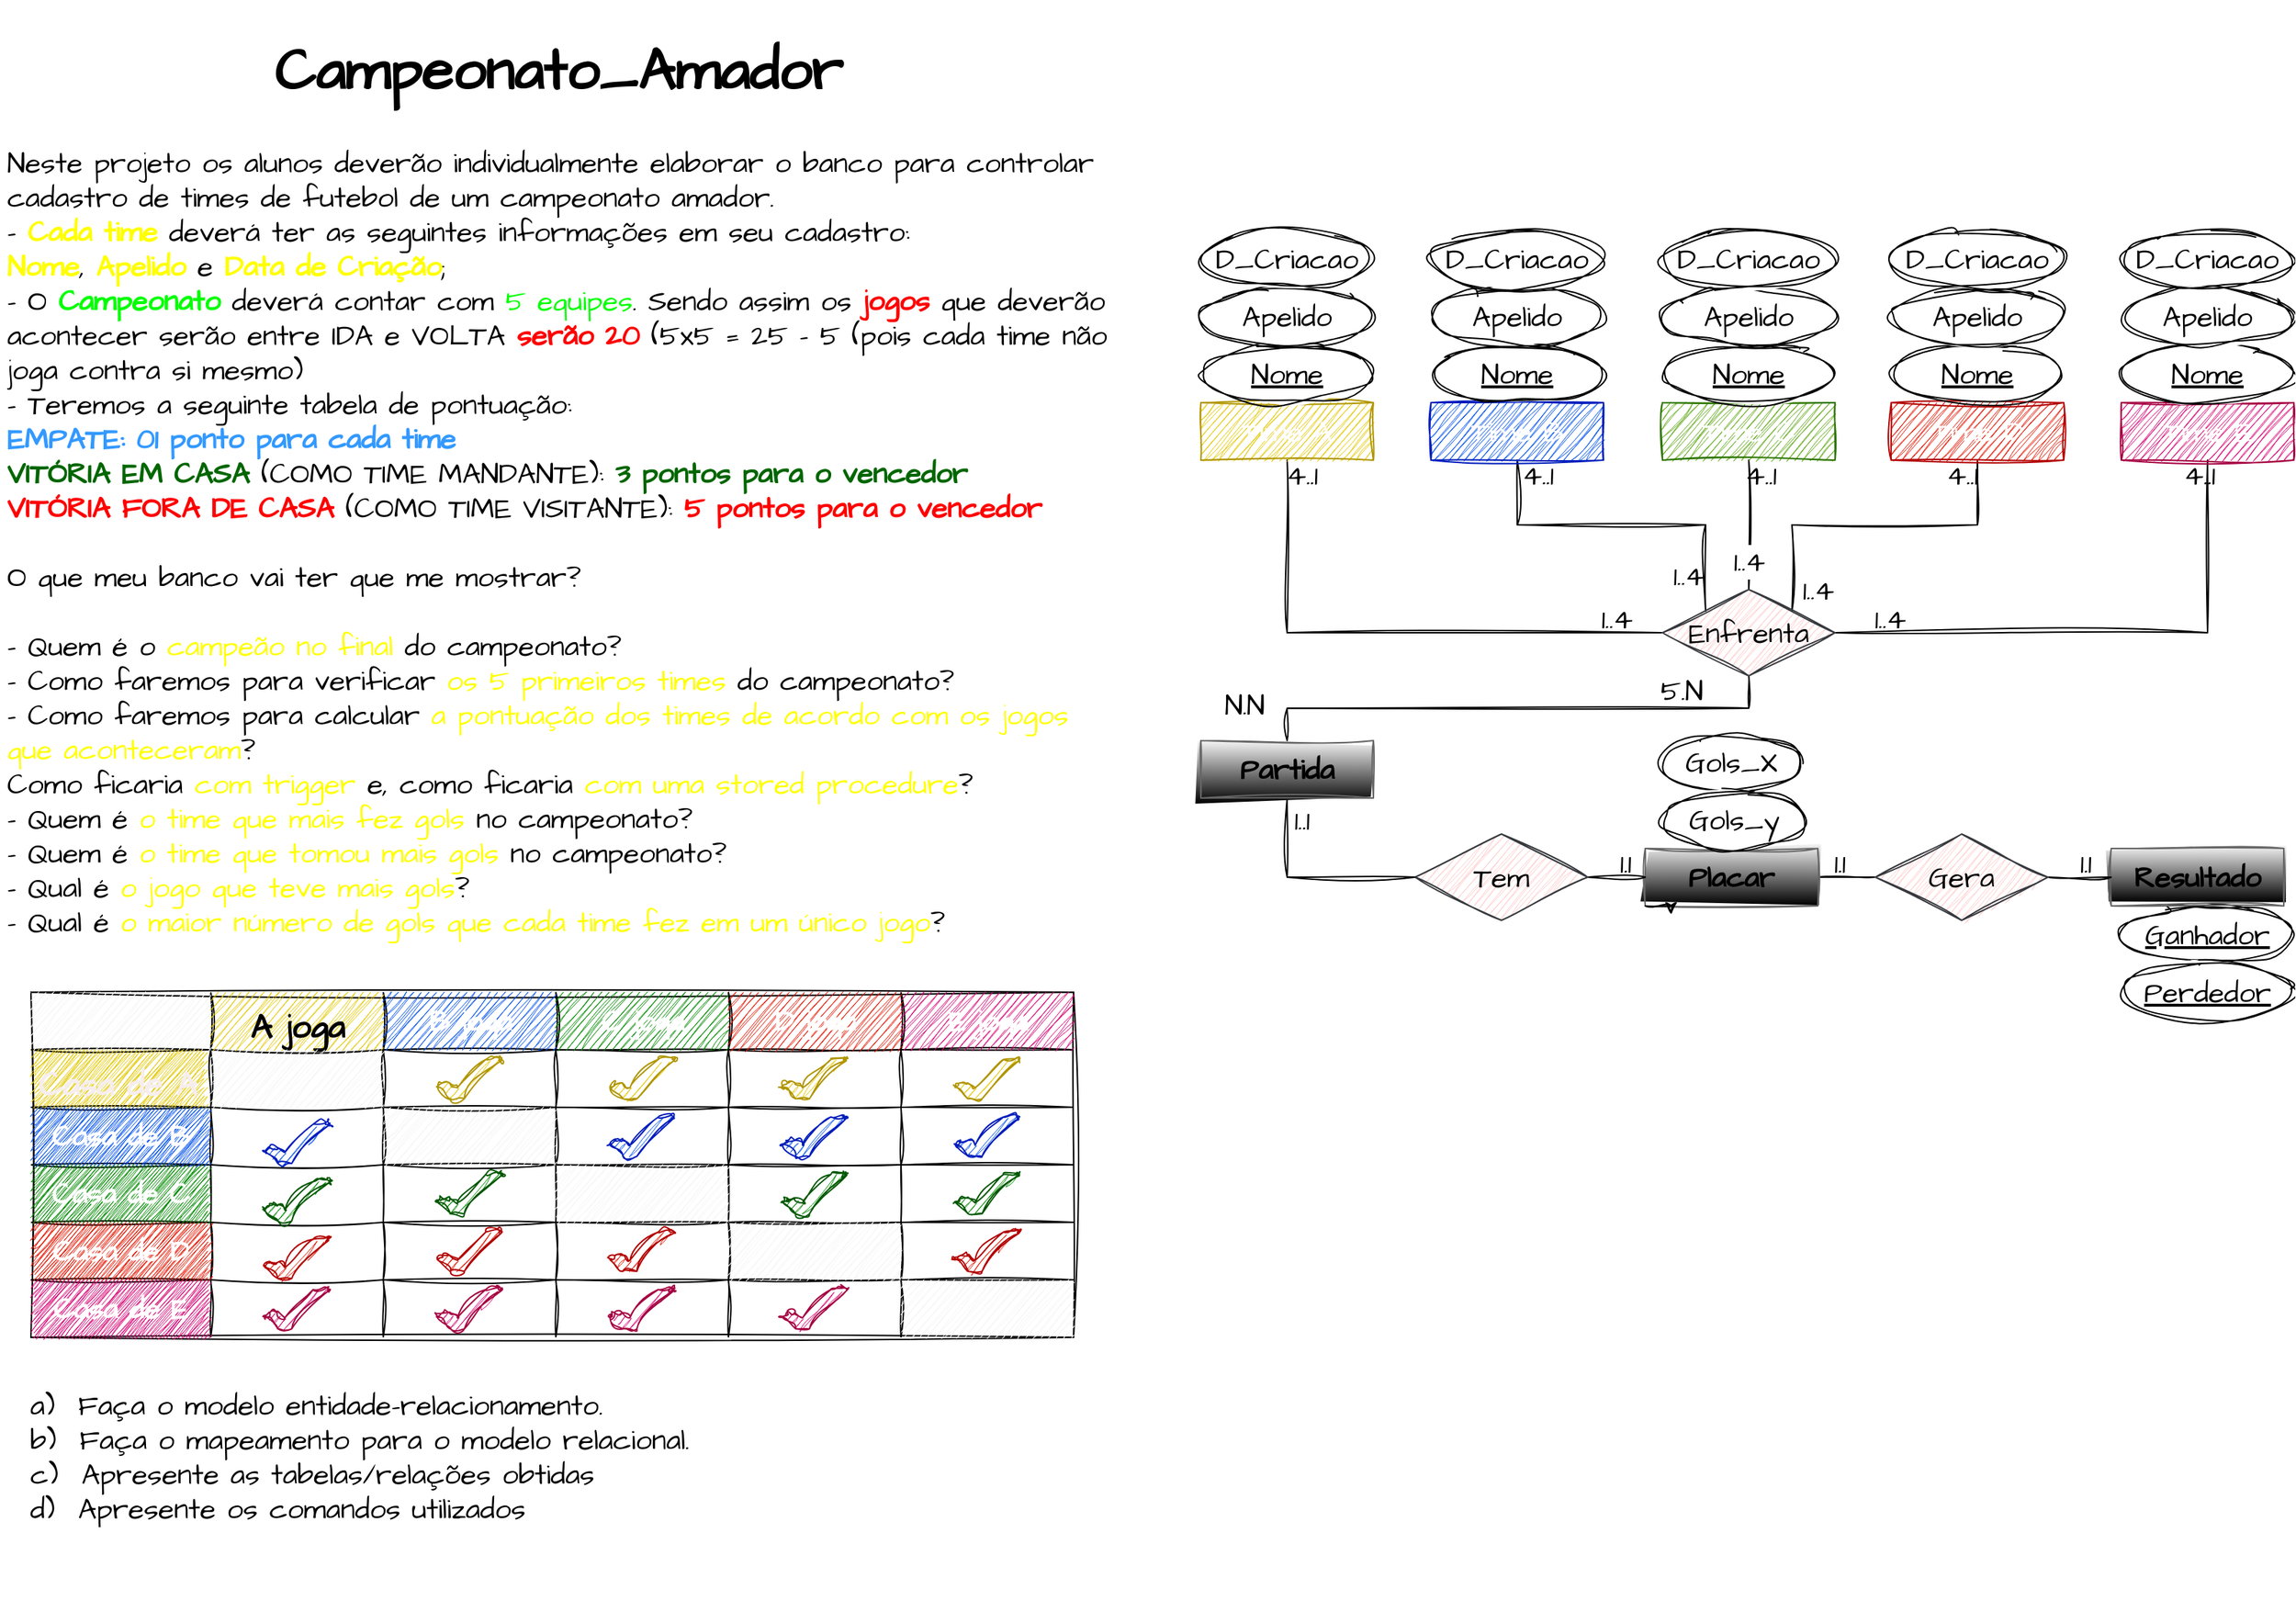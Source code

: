 <mxfile version="21.1.2" type="device">
  <diagram name="Página-1" id="TUaJqVHfAFtZQX7ecveM">
    <mxGraphModel dx="1016" dy="607" grid="1" gridSize="10" guides="1" tooltips="1" connect="1" arrows="1" fold="1" page="1" pageScale="1" pageWidth="827" pageHeight="1169" math="0" shadow="0">
      <root>
        <mxCell id="0" />
        <mxCell id="1" parent="0" />
        <mxCell id="vZxUluX-G-soZJ7_B26j-3" value="&lt;h1 style=&quot;text-align: center;&quot;&gt;Campeonato_Amador&lt;/h1&gt;&lt;div&gt;Neste projeto os alunos deverão individualmente elaborar o banco para controlar cadastro de times de futebol de um campeonato amador.&lt;br&gt;- &lt;b&gt;&lt;font color=&quot;#ffff00&quot;&gt;Cada time &lt;/font&gt;&lt;/b&gt;deverá ter as seguintes informações em seu cadastro:&amp;nbsp;&lt;/div&gt;&lt;div&gt;&lt;b&gt;&lt;font color=&quot;#ffff00&quot;&gt;Nome&lt;/font&gt;&lt;/b&gt;, &lt;b&gt;&lt;font color=&quot;#ffff00&quot;&gt;Apelido &lt;/font&gt;&lt;/b&gt;e &lt;b&gt;&lt;font color=&quot;#ffff00&quot;&gt;Data de Criação&lt;/font&gt;&lt;/b&gt;;&lt;br&gt;- O &lt;b&gt;&lt;font color=&quot;#00ff00&quot;&gt;Campeonato &lt;/font&gt;&lt;/b&gt;deverá contar com &lt;font color=&quot;#00ff00&quot;&gt;5 equipes&lt;/font&gt;. Sendo assim os &lt;b&gt;&lt;font color=&quot;#ff0000&quot;&gt;jogos&lt;/font&gt; &lt;/b&gt;que deverão acontecer serão entre IDA e VOLTA &lt;b&gt;&lt;font color=&quot;#ff0000&quot;&gt;serão 20&lt;/font&gt;&lt;/b&gt; (5x5 = 25 – 5 (pois cada time não joga contra si mesmo)&lt;br&gt;- Teremos a seguinte tabela de pontuação:&lt;br&gt;&lt;b&gt;&lt;font color=&quot;#3399ff&quot;&gt;EMPATE: 01 ponto para cada time&lt;/font&gt;&lt;/b&gt;&lt;br&gt;&lt;font color=&quot;#006600&quot;&gt;&lt;b&gt;VITÓRIA EM CASA&lt;/b&gt;&lt;/font&gt; (COMO TIME MANDANTE): &lt;font color=&quot;#006600&quot;&gt;&lt;b&gt;3 pontos para o vencedor&lt;/b&gt;&lt;/font&gt;&lt;br&gt;&lt;font color=&quot;#ff0000&quot;&gt;&lt;b&gt;VITÓRIA FORA DE CASA&lt;/b&gt;&lt;/font&gt; (COMO TIME VISITANTE): &lt;font color=&quot;#ff0000&quot;&gt;&lt;b&gt;5 pontos para o vencedor&lt;/b&gt;&lt;/font&gt;&lt;/div&gt;&lt;div&gt;&lt;font color=&quot;#ff0000&quot;&gt;&lt;b&gt;&lt;br&gt;&lt;/b&gt;&lt;/font&gt;O que meu banco vai ter que me mostrar?&lt;/div&gt;&lt;div&gt;&lt;br&gt;- Quem é o &lt;font color=&quot;#ffff00&quot;&gt;campeão no final&lt;/font&gt; do campeonato?&lt;br&gt;- Como faremos para verificar &lt;font color=&quot;#ffff00&quot;&gt;os 5 primeiros times&lt;/font&gt; do campeonato?&lt;br&gt;- Como faremos para calcular &lt;font color=&quot;#ffff00&quot;&gt;a pontuação dos times de acordo com os jogos que aconteceram&lt;/font&gt;?&amp;nbsp;&lt;/div&gt;&lt;div&gt;Como ficaria &lt;font color=&quot;#ffff00&quot;&gt;com trigger&lt;/font&gt; e, como ficaria &lt;font color=&quot;#ffff00&quot;&gt;com uma stored procedure&lt;/font&gt;?&lt;br&gt;- Quem é &lt;font color=&quot;#ffff00&quot;&gt;o time que mais fez gols&lt;/font&gt; no campeonato?&lt;br&gt;- Quem é &lt;font color=&quot;#ffff00&quot;&gt;o time que tomou mais gols&lt;/font&gt; no campeonato?&lt;br&gt;- Qual é &lt;font color=&quot;#ffff00&quot;&gt;o jogo que teve mais gols&lt;/font&gt;?&lt;br&gt;- Qual é &lt;font color=&quot;#ffff00&quot;&gt;o maior número de gols que cada time fez em um único jogo&lt;/font&gt;?&lt;br&gt;&lt;/div&gt;&lt;div&gt;&lt;br&gt;&lt;/div&gt;&lt;div&gt;&lt;br&gt;&lt;/div&gt;&lt;div&gt;&lt;br&gt;&lt;/div&gt;&lt;div&gt;&lt;br&gt;&lt;/div&gt;&lt;div&gt;&lt;br&gt;&lt;/div&gt;&lt;div&gt;&lt;br&gt;&lt;/div&gt;&lt;div&gt;&lt;br&gt;&lt;/div&gt;&lt;div&gt;&lt;br&gt;&lt;/div&gt;&lt;div&gt;&lt;br&gt;&lt;/div&gt;&lt;div&gt;&lt;br&gt;&lt;/div&gt;&lt;div&gt;&lt;br&gt;&lt;/div&gt;&lt;div&gt;&lt;br&gt;&lt;/div&gt;&lt;div&gt;&lt;br&gt;&lt;/div&gt;&lt;div&gt;&lt;span style=&quot;white-space: pre;&quot;&gt;	&lt;/span&gt;&amp;nbsp;a)&amp;nbsp; Faça o modelo entidade-relacionamento.&lt;/div&gt;&lt;div&gt;&lt;span style=&quot;white-space: pre;&quot;&gt;	&lt;/span&gt;&amp;nbsp;b)&amp;nbsp; Faça o mapeamento para o modelo relacional.&amp;nbsp;&lt;/div&gt;&lt;div&gt;&lt;span style=&quot;white-space: pre;&quot;&gt;	&lt;/span&gt;&amp;nbsp;c)&amp;nbsp; Apresente as tabelas/relações obtidas&amp;nbsp;&lt;/div&gt;&lt;div&gt;&lt;span style=&quot;white-space: pre;&quot;&gt;	&lt;/span&gt;&amp;nbsp;d)&amp;nbsp; Apresente os comandos utilizados&lt;br&gt;&lt;/div&gt;" style="text;html=1;strokeColor=none;fillColor=none;spacing=5;spacingTop=-20;whiteSpace=wrap;overflow=hidden;rounded=0;fontSize=20;fontFamily=Architects Daughter;" vertex="1" parent="1">
          <mxGeometry x="26" y="40" width="775" height="1110" as="geometry" />
        </mxCell>
        <mxCell id="vZxUluX-G-soZJ7_B26j-35" value="" style="shape=table;startSize=0;container=1;collapsible=0;childLayout=tableLayout;sketch=1;hachureGap=4;jiggle=2;curveFitting=1;fontFamily=Architects Daughter;fontSource=https%3A%2F%2Ffonts.googleapis.com%2Fcss%3Ffamily%3DArchitects%2BDaughter;fontSize=20;" vertex="1" parent="1">
          <mxGeometry x="47.5" y="720" width="725" height="240" as="geometry" />
        </mxCell>
        <mxCell id="vZxUluX-G-soZJ7_B26j-36" value="" style="shape=tableRow;horizontal=0;startSize=0;swimlaneHead=0;swimlaneBody=0;strokeColor=inherit;top=0;left=0;bottom=0;right=0;collapsible=0;dropTarget=0;fillColor=none;points=[[0,0.5],[1,0.5]];portConstraint=eastwest;sketch=1;hachureGap=4;jiggle=2;curveFitting=1;fontFamily=Architects Daughter;fontSource=https%3A%2F%2Ffonts.googleapis.com%2Fcss%3Ffamily%3DArchitects%2BDaughter;fontSize=20;" vertex="1" parent="vZxUluX-G-soZJ7_B26j-35">
          <mxGeometry width="725" height="40" as="geometry" />
        </mxCell>
        <mxCell id="vZxUluX-G-soZJ7_B26j-37" value="" style="shape=partialRectangle;html=1;whiteSpace=wrap;connectable=0;strokeColor=#666666;overflow=hidden;fillColor=#f5f5f5;top=0;left=0;bottom=0;right=0;pointerEvents=1;sketch=1;hachureGap=4;jiggle=2;curveFitting=1;fontFamily=Architects Daughter;fontSource=https%3A%2F%2Ffonts.googleapis.com%2Fcss%3Ffamily%3DArchitects%2BDaughter;fontSize=20;fontColor=#f7f3f3;labelBackgroundColor=default;" vertex="1" parent="vZxUluX-G-soZJ7_B26j-36">
          <mxGeometry width="125" height="40" as="geometry">
            <mxRectangle width="125" height="40" as="alternateBounds" />
          </mxGeometry>
        </mxCell>
        <mxCell id="vZxUluX-G-soZJ7_B26j-38" value="&lt;h3 style=&quot;line-height: 100%;&quot;&gt;A joga&lt;/h3&gt;" style="shape=partialRectangle;html=1;connectable=0;strokeColor=inherit;overflow=hidden;fillColor=#e3c800;top=0;left=0;bottom=0;right=0;pointerEvents=1;hachureGap=4;fontFamily=Architects Daughter;fontSource=https%3A%2F%2Ffonts.googleapis.com%2Fcss%3Ffamily%3DArchitects%2BDaughter;fontSize=20;fontColor=default;spacing=-10;gradientColor=none;sketch=1;curveFitting=1;jiggle=2;shadow=0;" vertex="1" parent="vZxUluX-G-soZJ7_B26j-36">
          <mxGeometry x="125" width="120" height="40" as="geometry">
            <mxRectangle width="120" height="40" as="alternateBounds" />
          </mxGeometry>
        </mxCell>
        <mxCell id="vZxUluX-G-soZJ7_B26j-39" value="&lt;b&gt;B joga&lt;/b&gt;" style="shape=partialRectangle;html=1;whiteSpace=wrap;connectable=0;strokeColor=#001DBC;overflow=hidden;fillColor=#0050ef;top=0;left=0;bottom=0;right=0;pointerEvents=1;sketch=1;hachureGap=4;jiggle=2;curveFitting=1;fontFamily=Architects Daughter;fontSource=https%3A%2F%2Ffonts.googleapis.com%2Fcss%3Ffamily%3DArchitects%2BDaughter;fontSize=20;fontColor=#ffffff;" vertex="1" parent="vZxUluX-G-soZJ7_B26j-36">
          <mxGeometry x="245" width="120" height="40" as="geometry">
            <mxRectangle width="120" height="40" as="alternateBounds" />
          </mxGeometry>
        </mxCell>
        <mxCell id="vZxUluX-G-soZJ7_B26j-40" value="C joga" style="shape=partialRectangle;html=1;whiteSpace=wrap;connectable=0;strokeColor=#005700;overflow=hidden;fillColor=#008a00;top=0;left=0;bottom=0;right=0;pointerEvents=1;sketch=1;hachureGap=4;jiggle=2;curveFitting=1;fontFamily=Architects Daughter;fontSource=https%3A%2F%2Ffonts.googleapis.com%2Fcss%3Ffamily%3DArchitects%2BDaughter;fontSize=20;fontColor=#ffffff;fontStyle=1" vertex="1" parent="vZxUluX-G-soZJ7_B26j-36">
          <mxGeometry x="365" width="120" height="40" as="geometry">
            <mxRectangle width="120" height="40" as="alternateBounds" />
          </mxGeometry>
        </mxCell>
        <mxCell id="vZxUluX-G-soZJ7_B26j-41" value="D joga" style="shape=partialRectangle;html=1;whiteSpace=wrap;connectable=0;strokeColor=#B20000;overflow=hidden;fillColor=#e51400;top=0;left=0;bottom=0;right=0;pointerEvents=1;sketch=1;hachureGap=4;jiggle=2;curveFitting=1;fontFamily=Architects Daughter;fontSource=https%3A%2F%2Ffonts.googleapis.com%2Fcss%3Ffamily%3DArchitects%2BDaughter;fontSize=20;fontColor=#ffffff;fontStyle=1" vertex="1" parent="vZxUluX-G-soZJ7_B26j-36">
          <mxGeometry x="485" width="120" height="40" as="geometry">
            <mxRectangle width="120" height="40" as="alternateBounds" />
          </mxGeometry>
        </mxCell>
        <mxCell id="vZxUluX-G-soZJ7_B26j-42" value="E joga" style="shape=partialRectangle;html=1;whiteSpace=wrap;connectable=0;strokeColor=#A50040;overflow=hidden;fillColor=#d80073;top=0;left=0;bottom=0;right=0;pointerEvents=1;sketch=1;hachureGap=4;jiggle=2;curveFitting=1;fontFamily=Architects Daughter;fontSource=https%3A%2F%2Ffonts.googleapis.com%2Fcss%3Ffamily%3DArchitects%2BDaughter;fontSize=20;fontColor=#ffffff;fontStyle=1" vertex="1" parent="vZxUluX-G-soZJ7_B26j-36">
          <mxGeometry x="605" width="120" height="40" as="geometry">
            <mxRectangle width="120" height="40" as="alternateBounds" />
          </mxGeometry>
        </mxCell>
        <mxCell id="vZxUluX-G-soZJ7_B26j-43" value="" style="shape=tableRow;horizontal=0;startSize=0;swimlaneHead=0;swimlaneBody=0;strokeColor=inherit;top=0;left=0;bottom=0;right=0;collapsible=0;dropTarget=0;fillColor=none;points=[[0,0.5],[1,0.5]];portConstraint=eastwest;sketch=1;hachureGap=4;jiggle=2;curveFitting=1;fontFamily=Architects Daughter;fontSource=https%3A%2F%2Ffonts.googleapis.com%2Fcss%3Ffamily%3DArchitects%2BDaughter;fontSize=20;" vertex="1" parent="vZxUluX-G-soZJ7_B26j-35">
          <mxGeometry y="40" width="725" height="40" as="geometry" />
        </mxCell>
        <mxCell id="vZxUluX-G-soZJ7_B26j-44" value="" style="shape=partialRectangle;html=1;whiteSpace=wrap;connectable=0;strokeColor=inherit;overflow=hidden;fillColor=none;top=0;left=0;bottom=0;right=0;pointerEvents=1;sketch=1;hachureGap=4;jiggle=2;curveFitting=1;fontFamily=Architects Daughter;fontSource=https%3A%2F%2Ffonts.googleapis.com%2Fcss%3Ffamily%3DArchitects%2BDaughter;fontSize=20;" vertex="1" parent="vZxUluX-G-soZJ7_B26j-43">
          <mxGeometry width="125" height="40" as="geometry">
            <mxRectangle width="125" height="40" as="alternateBounds" />
          </mxGeometry>
        </mxCell>
        <mxCell id="vZxUluX-G-soZJ7_B26j-45" value="" style="shape=partialRectangle;html=1;whiteSpace=wrap;connectable=0;strokeColor=#666666;overflow=hidden;fillColor=#f5f5f5;top=0;left=0;bottom=0;right=0;pointerEvents=1;sketch=1;hachureGap=4;jiggle=2;curveFitting=1;fontFamily=Architects Daughter;fontSource=https%3A%2F%2Ffonts.googleapis.com%2Fcss%3Ffamily%3DArchitects%2BDaughter;fontSize=20;fontColor=#333333;" vertex="1" parent="vZxUluX-G-soZJ7_B26j-43">
          <mxGeometry x="125" width="120" height="40" as="geometry">
            <mxRectangle width="120" height="40" as="alternateBounds" />
          </mxGeometry>
        </mxCell>
        <mxCell id="vZxUluX-G-soZJ7_B26j-46" value="" style="shape=partialRectangle;html=1;whiteSpace=wrap;connectable=0;strokeColor=inherit;overflow=hidden;fillColor=none;top=0;left=0;bottom=0;right=0;pointerEvents=1;sketch=1;hachureGap=4;jiggle=2;curveFitting=1;fontFamily=Architects Daughter;fontSource=https%3A%2F%2Ffonts.googleapis.com%2Fcss%3Ffamily%3DArchitects%2BDaughter;fontSize=20;fontStyle=1" vertex="1" parent="vZxUluX-G-soZJ7_B26j-43">
          <mxGeometry x="245" width="120" height="40" as="geometry">
            <mxRectangle width="120" height="40" as="alternateBounds" />
          </mxGeometry>
        </mxCell>
        <mxCell id="vZxUluX-G-soZJ7_B26j-47" value="" style="shape=partialRectangle;html=1;whiteSpace=wrap;connectable=0;strokeColor=inherit;overflow=hidden;fillColor=none;top=0;left=0;bottom=0;right=0;pointerEvents=1;sketch=1;hachureGap=4;jiggle=2;curveFitting=1;fontFamily=Architects Daughter;fontSource=https%3A%2F%2Ffonts.googleapis.com%2Fcss%3Ffamily%3DArchitects%2BDaughter;fontSize=20;" vertex="1" parent="vZxUluX-G-soZJ7_B26j-43">
          <mxGeometry x="365" width="120" height="40" as="geometry">
            <mxRectangle width="120" height="40" as="alternateBounds" />
          </mxGeometry>
        </mxCell>
        <mxCell id="vZxUluX-G-soZJ7_B26j-48" value="" style="shape=partialRectangle;html=1;whiteSpace=wrap;connectable=0;strokeColor=inherit;overflow=hidden;fillColor=none;top=0;left=0;bottom=0;right=0;pointerEvents=1;sketch=1;hachureGap=4;jiggle=2;curveFitting=1;fontFamily=Architects Daughter;fontSource=https%3A%2F%2Ffonts.googleapis.com%2Fcss%3Ffamily%3DArchitects%2BDaughter;fontSize=20;" vertex="1" parent="vZxUluX-G-soZJ7_B26j-43">
          <mxGeometry x="485" width="120" height="40" as="geometry">
            <mxRectangle width="120" height="40" as="alternateBounds" />
          </mxGeometry>
        </mxCell>
        <mxCell id="vZxUluX-G-soZJ7_B26j-49" value="" style="shape=partialRectangle;html=1;whiteSpace=wrap;connectable=0;strokeColor=inherit;overflow=hidden;fillColor=none;top=0;left=0;bottom=0;right=0;pointerEvents=1;sketch=1;hachureGap=4;jiggle=2;curveFitting=1;fontFamily=Architects Daughter;fontSource=https%3A%2F%2Ffonts.googleapis.com%2Fcss%3Ffamily%3DArchitects%2BDaughter;fontSize=20;" vertex="1" parent="vZxUluX-G-soZJ7_B26j-43">
          <mxGeometry x="605" width="120" height="40" as="geometry">
            <mxRectangle width="120" height="40" as="alternateBounds" />
          </mxGeometry>
        </mxCell>
        <mxCell id="vZxUluX-G-soZJ7_B26j-50" value="" style="shape=tableRow;horizontal=0;startSize=0;swimlaneHead=0;swimlaneBody=0;strokeColor=inherit;top=0;left=0;bottom=0;right=0;collapsible=0;dropTarget=0;fillColor=none;points=[[0,0.5],[1,0.5]];portConstraint=eastwest;sketch=1;hachureGap=4;jiggle=2;curveFitting=1;fontFamily=Architects Daughter;fontSource=https%3A%2F%2Ffonts.googleapis.com%2Fcss%3Ffamily%3DArchitects%2BDaughter;fontSize=20;" vertex="1" parent="vZxUluX-G-soZJ7_B26j-35">
          <mxGeometry y="80" width="725" height="40" as="geometry" />
        </mxCell>
        <mxCell id="vZxUluX-G-soZJ7_B26j-51" value="" style="shape=partialRectangle;html=1;whiteSpace=wrap;connectable=0;strokeColor=#001DBC;overflow=hidden;fillColor=#0050ef;top=0;left=0;bottom=0;right=0;pointerEvents=1;sketch=1;hachureGap=4;jiggle=2;curveFitting=1;fontFamily=Architects Daughter;fontSource=https%3A%2F%2Ffonts.googleapis.com%2Fcss%3Ffamily%3DArchitects%2BDaughter;fontSize=20;fontColor=#ffffff;" vertex="1" parent="vZxUluX-G-soZJ7_B26j-50">
          <mxGeometry width="125" height="40" as="geometry">
            <mxRectangle width="125" height="40" as="alternateBounds" />
          </mxGeometry>
        </mxCell>
        <mxCell id="vZxUluX-G-soZJ7_B26j-52" value="" style="shape=partialRectangle;html=1;whiteSpace=wrap;connectable=0;strokeColor=inherit;overflow=hidden;fillColor=none;top=0;left=0;bottom=0;right=0;pointerEvents=1;sketch=1;hachureGap=4;jiggle=2;curveFitting=1;fontFamily=Architects Daughter;fontSource=https%3A%2F%2Ffonts.googleapis.com%2Fcss%3Ffamily%3DArchitects%2BDaughter;fontSize=20;" vertex="1" parent="vZxUluX-G-soZJ7_B26j-50">
          <mxGeometry x="125" width="120" height="40" as="geometry">
            <mxRectangle width="120" height="40" as="alternateBounds" />
          </mxGeometry>
        </mxCell>
        <mxCell id="vZxUluX-G-soZJ7_B26j-53" value="" style="shape=partialRectangle;html=1;whiteSpace=wrap;connectable=0;strokeColor=#666666;overflow=hidden;fillColor=#f5f5f5;top=0;left=0;bottom=0;right=0;pointerEvents=1;sketch=1;hachureGap=4;jiggle=2;curveFitting=1;fontFamily=Architects Daughter;fontSource=https%3A%2F%2Ffonts.googleapis.com%2Fcss%3Ffamily%3DArchitects%2BDaughter;fontSize=20;fontColor=#333333;" vertex="1" parent="vZxUluX-G-soZJ7_B26j-50">
          <mxGeometry x="245" width="120" height="40" as="geometry">
            <mxRectangle width="120" height="40" as="alternateBounds" />
          </mxGeometry>
        </mxCell>
        <mxCell id="vZxUluX-G-soZJ7_B26j-54" value="" style="shape=partialRectangle;html=1;whiteSpace=wrap;connectable=0;strokeColor=inherit;overflow=hidden;fillColor=none;top=0;left=0;bottom=0;right=0;pointerEvents=1;sketch=1;hachureGap=4;jiggle=2;curveFitting=1;fontFamily=Architects Daughter;fontSource=https%3A%2F%2Ffonts.googleapis.com%2Fcss%3Ffamily%3DArchitects%2BDaughter;fontSize=20;" vertex="1" parent="vZxUluX-G-soZJ7_B26j-50">
          <mxGeometry x="365" width="120" height="40" as="geometry">
            <mxRectangle width="120" height="40" as="alternateBounds" />
          </mxGeometry>
        </mxCell>
        <mxCell id="vZxUluX-G-soZJ7_B26j-55" value="" style="shape=partialRectangle;html=1;whiteSpace=wrap;connectable=0;strokeColor=inherit;overflow=hidden;fillColor=none;top=0;left=0;bottom=0;right=0;pointerEvents=1;sketch=1;hachureGap=4;jiggle=2;curveFitting=1;fontFamily=Architects Daughter;fontSource=https%3A%2F%2Ffonts.googleapis.com%2Fcss%3Ffamily%3DArchitects%2BDaughter;fontSize=20;" vertex="1" parent="vZxUluX-G-soZJ7_B26j-50">
          <mxGeometry x="485" width="120" height="40" as="geometry">
            <mxRectangle width="120" height="40" as="alternateBounds" />
          </mxGeometry>
        </mxCell>
        <mxCell id="vZxUluX-G-soZJ7_B26j-56" value="" style="shape=partialRectangle;html=1;whiteSpace=wrap;connectable=0;strokeColor=inherit;overflow=hidden;fillColor=none;top=0;left=0;bottom=0;right=0;pointerEvents=1;sketch=1;hachureGap=4;jiggle=2;curveFitting=1;fontFamily=Architects Daughter;fontSource=https%3A%2F%2Ffonts.googleapis.com%2Fcss%3Ffamily%3DArchitects%2BDaughter;fontSize=20;" vertex="1" parent="vZxUluX-G-soZJ7_B26j-50">
          <mxGeometry x="605" width="120" height="40" as="geometry">
            <mxRectangle width="120" height="40" as="alternateBounds" />
          </mxGeometry>
        </mxCell>
        <mxCell id="vZxUluX-G-soZJ7_B26j-57" value="" style="shape=tableRow;horizontal=0;startSize=0;swimlaneHead=0;swimlaneBody=0;strokeColor=inherit;top=0;left=0;bottom=0;right=0;collapsible=0;dropTarget=0;fillColor=none;points=[[0,0.5],[1,0.5]];portConstraint=eastwest;sketch=1;hachureGap=4;jiggle=2;curveFitting=1;fontFamily=Architects Daughter;fontSource=https%3A%2F%2Ffonts.googleapis.com%2Fcss%3Ffamily%3DArchitects%2BDaughter;fontSize=20;" vertex="1" parent="vZxUluX-G-soZJ7_B26j-35">
          <mxGeometry y="120" width="725" height="40" as="geometry" />
        </mxCell>
        <mxCell id="vZxUluX-G-soZJ7_B26j-58" value="" style="shape=partialRectangle;html=1;whiteSpace=wrap;connectable=0;strokeColor=#005700;overflow=hidden;fillColor=#008a00;top=0;left=0;bottom=0;right=0;pointerEvents=1;sketch=1;hachureGap=4;jiggle=2;curveFitting=1;fontFamily=Architects Daughter;fontSource=https%3A%2F%2Ffonts.googleapis.com%2Fcss%3Ffamily%3DArchitects%2BDaughter;fontSize=20;fontColor=#ffffff;" vertex="1" parent="vZxUluX-G-soZJ7_B26j-57">
          <mxGeometry width="125" height="40" as="geometry">
            <mxRectangle width="125" height="40" as="alternateBounds" />
          </mxGeometry>
        </mxCell>
        <mxCell id="vZxUluX-G-soZJ7_B26j-59" value="" style="shape=partialRectangle;html=1;whiteSpace=wrap;connectable=0;strokeColor=inherit;overflow=hidden;fillColor=none;top=0;left=0;bottom=0;right=0;pointerEvents=1;sketch=1;hachureGap=4;jiggle=2;curveFitting=1;fontFamily=Architects Daughter;fontSource=https%3A%2F%2Ffonts.googleapis.com%2Fcss%3Ffamily%3DArchitects%2BDaughter;fontSize=20;" vertex="1" parent="vZxUluX-G-soZJ7_B26j-57">
          <mxGeometry x="125" width="120" height="40" as="geometry">
            <mxRectangle width="120" height="40" as="alternateBounds" />
          </mxGeometry>
        </mxCell>
        <mxCell id="vZxUluX-G-soZJ7_B26j-60" value="" style="shape=partialRectangle;html=1;whiteSpace=wrap;connectable=0;strokeColor=inherit;overflow=hidden;fillColor=none;top=0;left=0;bottom=0;right=0;pointerEvents=1;sketch=1;hachureGap=4;jiggle=2;curveFitting=1;fontFamily=Architects Daughter;fontSource=https%3A%2F%2Ffonts.googleapis.com%2Fcss%3Ffamily%3DArchitects%2BDaughter;fontSize=20;" vertex="1" parent="vZxUluX-G-soZJ7_B26j-57">
          <mxGeometry x="245" width="120" height="40" as="geometry">
            <mxRectangle width="120" height="40" as="alternateBounds" />
          </mxGeometry>
        </mxCell>
        <mxCell id="vZxUluX-G-soZJ7_B26j-61" value="" style="shape=partialRectangle;html=1;whiteSpace=wrap;connectable=0;strokeColor=#666666;overflow=hidden;fillColor=#f5f5f5;top=0;left=0;bottom=0;right=0;pointerEvents=1;sketch=1;hachureGap=4;jiggle=2;curveFitting=1;fontFamily=Architects Daughter;fontSource=https%3A%2F%2Ffonts.googleapis.com%2Fcss%3Ffamily%3DArchitects%2BDaughter;fontSize=20;fontColor=#333333;" vertex="1" parent="vZxUluX-G-soZJ7_B26j-57">
          <mxGeometry x="365" width="120" height="40" as="geometry">
            <mxRectangle width="120" height="40" as="alternateBounds" />
          </mxGeometry>
        </mxCell>
        <mxCell id="vZxUluX-G-soZJ7_B26j-62" value="" style="shape=partialRectangle;html=1;whiteSpace=wrap;connectable=0;strokeColor=inherit;overflow=hidden;fillColor=none;top=0;left=0;bottom=0;right=0;pointerEvents=1;sketch=1;hachureGap=4;jiggle=2;curveFitting=1;fontFamily=Architects Daughter;fontSource=https%3A%2F%2Ffonts.googleapis.com%2Fcss%3Ffamily%3DArchitects%2BDaughter;fontSize=20;" vertex="1" parent="vZxUluX-G-soZJ7_B26j-57">
          <mxGeometry x="485" width="120" height="40" as="geometry">
            <mxRectangle width="120" height="40" as="alternateBounds" />
          </mxGeometry>
        </mxCell>
        <mxCell id="vZxUluX-G-soZJ7_B26j-63" value="" style="shape=partialRectangle;html=1;whiteSpace=wrap;connectable=0;strokeColor=inherit;overflow=hidden;fillColor=none;top=0;left=0;bottom=0;right=0;pointerEvents=1;sketch=1;hachureGap=4;jiggle=2;curveFitting=1;fontFamily=Architects Daughter;fontSource=https%3A%2F%2Ffonts.googleapis.com%2Fcss%3Ffamily%3DArchitects%2BDaughter;fontSize=20;" vertex="1" parent="vZxUluX-G-soZJ7_B26j-57">
          <mxGeometry x="605" width="120" height="40" as="geometry">
            <mxRectangle width="120" height="40" as="alternateBounds" />
          </mxGeometry>
        </mxCell>
        <mxCell id="vZxUluX-G-soZJ7_B26j-64" value="" style="shape=tableRow;horizontal=0;startSize=0;swimlaneHead=0;swimlaneBody=0;strokeColor=inherit;top=0;left=0;bottom=0;right=0;collapsible=0;dropTarget=0;fillColor=none;points=[[0,0.5],[1,0.5]];portConstraint=eastwest;sketch=1;hachureGap=4;jiggle=2;curveFitting=1;fontFamily=Architects Daughter;fontSource=https%3A%2F%2Ffonts.googleapis.com%2Fcss%3Ffamily%3DArchitects%2BDaughter;fontSize=20;" vertex="1" parent="vZxUluX-G-soZJ7_B26j-35">
          <mxGeometry y="160" width="725" height="40" as="geometry" />
        </mxCell>
        <mxCell id="vZxUluX-G-soZJ7_B26j-65" value="" style="shape=partialRectangle;html=1;whiteSpace=wrap;connectable=0;strokeColor=#B20000;overflow=hidden;fillColor=#e51400;top=0;left=0;bottom=0;right=0;pointerEvents=1;sketch=1;hachureGap=4;jiggle=2;curveFitting=1;fontFamily=Architects Daughter;fontSource=https%3A%2F%2Ffonts.googleapis.com%2Fcss%3Ffamily%3DArchitects%2BDaughter;fontSize=20;fontColor=#ffffff;" vertex="1" parent="vZxUluX-G-soZJ7_B26j-64">
          <mxGeometry width="125" height="40" as="geometry">
            <mxRectangle width="125" height="40" as="alternateBounds" />
          </mxGeometry>
        </mxCell>
        <mxCell id="vZxUluX-G-soZJ7_B26j-66" value="" style="shape=partialRectangle;html=1;whiteSpace=wrap;connectable=0;strokeColor=inherit;overflow=hidden;fillColor=none;top=0;left=0;bottom=0;right=0;pointerEvents=1;sketch=1;hachureGap=4;jiggle=2;curveFitting=1;fontFamily=Architects Daughter;fontSource=https%3A%2F%2Ffonts.googleapis.com%2Fcss%3Ffamily%3DArchitects%2BDaughter;fontSize=20;" vertex="1" parent="vZxUluX-G-soZJ7_B26j-64">
          <mxGeometry x="125" width="120" height="40" as="geometry">
            <mxRectangle width="120" height="40" as="alternateBounds" />
          </mxGeometry>
        </mxCell>
        <mxCell id="vZxUluX-G-soZJ7_B26j-67" value="" style="shape=partialRectangle;html=1;whiteSpace=wrap;connectable=0;strokeColor=inherit;overflow=hidden;fillColor=none;top=0;left=0;bottom=0;right=0;pointerEvents=1;sketch=1;hachureGap=4;jiggle=2;curveFitting=1;fontFamily=Architects Daughter;fontSource=https%3A%2F%2Ffonts.googleapis.com%2Fcss%3Ffamily%3DArchitects%2BDaughter;fontSize=20;" vertex="1" parent="vZxUluX-G-soZJ7_B26j-64">
          <mxGeometry x="245" width="120" height="40" as="geometry">
            <mxRectangle width="120" height="40" as="alternateBounds" />
          </mxGeometry>
        </mxCell>
        <mxCell id="vZxUluX-G-soZJ7_B26j-68" value="" style="shape=partialRectangle;html=1;whiteSpace=wrap;connectable=0;strokeColor=inherit;overflow=hidden;fillColor=none;top=0;left=0;bottom=0;right=0;pointerEvents=1;sketch=1;hachureGap=4;jiggle=2;curveFitting=1;fontFamily=Architects Daughter;fontSource=https%3A%2F%2Ffonts.googleapis.com%2Fcss%3Ffamily%3DArchitects%2BDaughter;fontSize=20;" vertex="1" parent="vZxUluX-G-soZJ7_B26j-64">
          <mxGeometry x="365" width="120" height="40" as="geometry">
            <mxRectangle width="120" height="40" as="alternateBounds" />
          </mxGeometry>
        </mxCell>
        <mxCell id="vZxUluX-G-soZJ7_B26j-69" value="" style="shape=partialRectangle;html=1;whiteSpace=wrap;connectable=0;strokeColor=#666666;overflow=hidden;fillColor=#f5f5f5;top=0;left=0;bottom=0;right=0;pointerEvents=1;sketch=1;hachureGap=4;jiggle=2;curveFitting=1;fontFamily=Architects Daughter;fontSource=https%3A%2F%2Ffonts.googleapis.com%2Fcss%3Ffamily%3DArchitects%2BDaughter;fontSize=20;fontColor=#333333;" vertex="1" parent="vZxUluX-G-soZJ7_B26j-64">
          <mxGeometry x="485" width="120" height="40" as="geometry">
            <mxRectangle width="120" height="40" as="alternateBounds" />
          </mxGeometry>
        </mxCell>
        <mxCell id="vZxUluX-G-soZJ7_B26j-70" value="" style="shape=partialRectangle;html=1;whiteSpace=wrap;connectable=0;strokeColor=inherit;overflow=hidden;fillColor=none;top=0;left=0;bottom=0;right=0;pointerEvents=1;sketch=1;hachureGap=4;jiggle=2;curveFitting=1;fontFamily=Architects Daughter;fontSource=https%3A%2F%2Ffonts.googleapis.com%2Fcss%3Ffamily%3DArchitects%2BDaughter;fontSize=20;" vertex="1" parent="vZxUluX-G-soZJ7_B26j-64">
          <mxGeometry x="605" width="120" height="40" as="geometry">
            <mxRectangle width="120" height="40" as="alternateBounds" />
          </mxGeometry>
        </mxCell>
        <mxCell id="vZxUluX-G-soZJ7_B26j-71" value="" style="shape=tableRow;horizontal=0;startSize=0;swimlaneHead=0;swimlaneBody=0;strokeColor=inherit;top=0;left=0;bottom=0;right=0;collapsible=0;dropTarget=0;fillColor=none;points=[[0,0.5],[1,0.5]];portConstraint=eastwest;sketch=1;hachureGap=4;jiggle=2;curveFitting=1;fontFamily=Architects Daughter;fontSource=https%3A%2F%2Ffonts.googleapis.com%2Fcss%3Ffamily%3DArchitects%2BDaughter;fontSize=20;" vertex="1" parent="vZxUluX-G-soZJ7_B26j-35">
          <mxGeometry y="200" width="725" height="40" as="geometry" />
        </mxCell>
        <mxCell id="vZxUluX-G-soZJ7_B26j-72" value="" style="shape=partialRectangle;html=1;whiteSpace=wrap;connectable=0;strokeColor=#A50040;overflow=hidden;fillColor=#d80073;top=0;left=0;bottom=0;right=0;pointerEvents=1;sketch=1;hachureGap=4;jiggle=2;curveFitting=1;fontFamily=Architects Daughter;fontSource=https%3A%2F%2Ffonts.googleapis.com%2Fcss%3Ffamily%3DArchitects%2BDaughter;fontSize=20;fontColor=#ffffff;" vertex="1" parent="vZxUluX-G-soZJ7_B26j-71">
          <mxGeometry width="125" height="40" as="geometry">
            <mxRectangle width="125" height="40" as="alternateBounds" />
          </mxGeometry>
        </mxCell>
        <mxCell id="vZxUluX-G-soZJ7_B26j-73" value="" style="shape=partialRectangle;html=1;whiteSpace=wrap;connectable=0;strokeColor=inherit;overflow=hidden;fillColor=none;top=0;left=0;bottom=0;right=0;pointerEvents=1;sketch=1;hachureGap=4;jiggle=2;curveFitting=1;fontFamily=Architects Daughter;fontSource=https%3A%2F%2Ffonts.googleapis.com%2Fcss%3Ffamily%3DArchitects%2BDaughter;fontSize=20;" vertex="1" parent="vZxUluX-G-soZJ7_B26j-71">
          <mxGeometry x="125" width="120" height="40" as="geometry">
            <mxRectangle width="120" height="40" as="alternateBounds" />
          </mxGeometry>
        </mxCell>
        <mxCell id="vZxUluX-G-soZJ7_B26j-74" value="" style="shape=partialRectangle;html=1;whiteSpace=wrap;connectable=0;strokeColor=inherit;overflow=hidden;fillColor=none;top=0;left=0;bottom=0;right=0;pointerEvents=1;sketch=1;hachureGap=4;jiggle=2;curveFitting=1;fontFamily=Architects Daughter;fontSource=https%3A%2F%2Ffonts.googleapis.com%2Fcss%3Ffamily%3DArchitects%2BDaughter;fontSize=20;" vertex="1" parent="vZxUluX-G-soZJ7_B26j-71">
          <mxGeometry x="245" width="120" height="40" as="geometry">
            <mxRectangle width="120" height="40" as="alternateBounds" />
          </mxGeometry>
        </mxCell>
        <mxCell id="vZxUluX-G-soZJ7_B26j-75" value="" style="shape=partialRectangle;html=1;whiteSpace=wrap;connectable=0;strokeColor=inherit;overflow=hidden;fillColor=none;top=0;left=0;bottom=0;right=0;pointerEvents=1;sketch=1;hachureGap=4;jiggle=2;curveFitting=1;fontFamily=Architects Daughter;fontSource=https%3A%2F%2Ffonts.googleapis.com%2Fcss%3Ffamily%3DArchitects%2BDaughter;fontSize=20;" vertex="1" parent="vZxUluX-G-soZJ7_B26j-71">
          <mxGeometry x="365" width="120" height="40" as="geometry">
            <mxRectangle width="120" height="40" as="alternateBounds" />
          </mxGeometry>
        </mxCell>
        <mxCell id="vZxUluX-G-soZJ7_B26j-76" value="" style="shape=partialRectangle;html=1;whiteSpace=wrap;connectable=0;strokeColor=inherit;overflow=hidden;fillColor=none;top=0;left=0;bottom=0;right=0;pointerEvents=1;sketch=1;hachureGap=4;jiggle=2;curveFitting=1;fontFamily=Architects Daughter;fontSource=https%3A%2F%2Ffonts.googleapis.com%2Fcss%3Ffamily%3DArchitects%2BDaughter;fontSize=20;" vertex="1" parent="vZxUluX-G-soZJ7_B26j-71">
          <mxGeometry x="485" width="120" height="40" as="geometry">
            <mxRectangle width="120" height="40" as="alternateBounds" />
          </mxGeometry>
        </mxCell>
        <mxCell id="vZxUluX-G-soZJ7_B26j-77" value="" style="shape=partialRectangle;html=1;whiteSpace=wrap;connectable=0;strokeColor=#666666;overflow=hidden;fillColor=#f5f5f5;top=0;left=0;bottom=0;right=0;pointerEvents=1;sketch=1;hachureGap=4;jiggle=2;curveFitting=1;fontFamily=Architects Daughter;fontSource=https%3A%2F%2Ffonts.googleapis.com%2Fcss%3Ffamily%3DArchitects%2BDaughter;fontSize=20;fontColor=#333333;" vertex="1" parent="vZxUluX-G-soZJ7_B26j-71">
          <mxGeometry x="605" width="120" height="40" as="geometry">
            <mxRectangle width="120" height="40" as="alternateBounds" />
          </mxGeometry>
        </mxCell>
        <mxCell id="vZxUluX-G-soZJ7_B26j-79" value="" style="shape=partialRectangle;html=1;whiteSpace=wrap;connectable=0;strokeColor=#B09500;overflow=hidden;fillColor=#e3c800;top=0;left=0;bottom=0;right=0;pointerEvents=1;sketch=1;hachureGap=4;jiggle=2;curveFitting=1;fontFamily=Architects Daughter;fontSource=https%3A%2F%2Ffonts.googleapis.com%2Fcss%3Ffamily%3DArchitects%2BDaughter;fontSize=20;fontColor=#000000;" vertex="1" parent="1">
          <mxGeometry x="50" y="760" width="120" height="40" as="geometry">
            <mxRectangle width="120" height="40" as="alternateBounds" />
          </mxGeometry>
        </mxCell>
        <mxCell id="vZxUluX-G-soZJ7_B26j-87" value="&lt;h3 style=&quot;line-height: 100%;&quot;&gt;Casa de A&lt;/h3&gt;" style="shape=partialRectangle;html=1;connectable=0;strokeColor=#B09500;overflow=hidden;fillColor=#e3c800;top=0;left=0;bottom=0;right=0;pointerEvents=1;sketch=1;hachureGap=4;jiggle=2;curveFitting=1;fontFamily=Architects Daughter;fontSource=https%3A%2F%2Ffonts.googleapis.com%2Fcss%3Ffamily%3DArchitects%2BDaughter;fontSize=20;fontColor=#f6eeee;spacing=-10;" vertex="1" parent="1">
          <mxGeometry x="47.5" y="760" width="120" height="40" as="geometry">
            <mxRectangle width="120" height="40" as="alternateBounds" />
          </mxGeometry>
        </mxCell>
        <mxCell id="vZxUluX-G-soZJ7_B26j-88" value="&lt;b&gt;Casa de B&lt;/b&gt;" style="shape=partialRectangle;html=1;whiteSpace=wrap;connectable=0;strokeColor=#001DBC;overflow=hidden;fillColor=#0050ef;top=0;left=0;bottom=0;right=0;pointerEvents=1;sketch=1;hachureGap=4;jiggle=2;curveFitting=1;fontFamily=Architects Daughter;fontSource=https%3A%2F%2Ffonts.googleapis.com%2Fcss%3Ffamily%3DArchitects%2BDaughter;fontSize=20;fontColor=#ffffff;" vertex="1" parent="1">
          <mxGeometry x="50" y="800" width="120" height="40" as="geometry">
            <mxRectangle width="120" height="40" as="alternateBounds" />
          </mxGeometry>
        </mxCell>
        <mxCell id="vZxUluX-G-soZJ7_B26j-89" value="Casa de C" style="shape=partialRectangle;html=1;whiteSpace=wrap;connectable=0;strokeColor=#005700;overflow=hidden;fillColor=#008a00;top=0;left=0;bottom=0;right=0;pointerEvents=1;sketch=1;hachureGap=4;jiggle=2;curveFitting=1;fontFamily=Architects Daughter;fontSource=https%3A%2F%2Ffonts.googleapis.com%2Fcss%3Ffamily%3DArchitects%2BDaughter;fontSize=20;fontColor=#ffffff;fontStyle=1" vertex="1" parent="1">
          <mxGeometry x="50" y="840" width="120" height="40" as="geometry">
            <mxRectangle width="120" height="40" as="alternateBounds" />
          </mxGeometry>
        </mxCell>
        <mxCell id="vZxUluX-G-soZJ7_B26j-90" value="Casa de D" style="shape=partialRectangle;html=1;whiteSpace=wrap;connectable=0;strokeColor=#B20000;overflow=hidden;fillColor=#e51400;top=0;left=0;bottom=0;right=0;pointerEvents=1;sketch=1;hachureGap=4;jiggle=2;curveFitting=1;fontFamily=Architects Daughter;fontSource=https%3A%2F%2Ffonts.googleapis.com%2Fcss%3Ffamily%3DArchitects%2BDaughter;fontSize=20;fontColor=#ffffff;fontStyle=1" vertex="1" parent="1">
          <mxGeometry x="50" y="880" width="120" height="40" as="geometry">
            <mxRectangle width="120" height="40" as="alternateBounds" />
          </mxGeometry>
        </mxCell>
        <mxCell id="vZxUluX-G-soZJ7_B26j-91" value="Casa de E" style="shape=partialRectangle;html=1;whiteSpace=wrap;connectable=0;strokeColor=#A50040;overflow=hidden;fillColor=#d80073;top=0;left=0;bottom=0;right=0;pointerEvents=1;sketch=1;hachureGap=4;jiggle=2;curveFitting=1;fontFamily=Architects Daughter;fontSource=https%3A%2F%2Ffonts.googleapis.com%2Fcss%3Ffamily%3DArchitects%2BDaughter;fontSize=20;fontColor=#ffffff;fontStyle=1" vertex="1" parent="1">
          <mxGeometry x="50" y="920" width="120" height="40" as="geometry">
            <mxRectangle width="120" height="40" as="alternateBounds" />
          </mxGeometry>
        </mxCell>
        <mxCell id="vZxUluX-G-soZJ7_B26j-93" value="" style="verticalLabelPosition=bottom;verticalAlign=top;html=1;shape=mxgraph.basic.tick;hachureGap=4;fontFamily=Architects Daughter;fontSource=https%3A%2F%2Ffonts.googleapis.com%2Fcss%3Ffamily%3DArchitects%2BDaughter;fontSize=20;FontColor=white;shadow=0;fillColor=#e3c800;sketch=1;curveFitting=1;jiggle=2;fontColor=#000000;strokeColor=#B09500;" vertex="1" parent="1">
          <mxGeometry x="330" y="765" width="45" height="30" as="geometry" />
        </mxCell>
        <mxCell id="vZxUluX-G-soZJ7_B26j-94" value="" style="verticalLabelPosition=bottom;verticalAlign=top;html=1;shape=mxgraph.basic.tick;hachureGap=4;fontFamily=Architects Daughter;fontSource=https%3A%2F%2Ffonts.googleapis.com%2Fcss%3Ffamily%3DArchitects%2BDaughter;fontSize=20;FontColor=white;shadow=0;fillColor=#e3c800;sketch=1;curveFitting=1;jiggle=2;fontColor=#000000;strokeColor=#B09500;" vertex="1" parent="1">
          <mxGeometry x="450" y="765" width="45" height="30" as="geometry" />
        </mxCell>
        <mxCell id="vZxUluX-G-soZJ7_B26j-95" value="" style="verticalLabelPosition=bottom;verticalAlign=top;html=1;shape=mxgraph.basic.tick;hachureGap=4;fontFamily=Architects Daughter;fontSource=https%3A%2F%2Ffonts.googleapis.com%2Fcss%3Ffamily%3DArchitects%2BDaughter;fontSize=20;FontColor=white;shadow=0;fillColor=#e3c800;sketch=1;curveFitting=1;jiggle=2;fontColor=#000000;strokeColor=#B09500;" vertex="1" parent="1">
          <mxGeometry x="570" y="765" width="45" height="30" as="geometry" />
        </mxCell>
        <mxCell id="vZxUluX-G-soZJ7_B26j-96" value="" style="verticalLabelPosition=bottom;verticalAlign=top;html=1;shape=mxgraph.basic.tick;hachureGap=4;fontFamily=Architects Daughter;fontSource=https%3A%2F%2Ffonts.googleapis.com%2Fcss%3Ffamily%3DArchitects%2BDaughter;fontSize=20;FontColor=white;shadow=0;fillColor=#e3c800;sketch=1;curveFitting=1;jiggle=2;fontColor=#000000;strokeColor=#B09500;" vertex="1" parent="1">
          <mxGeometry x="690" y="765" width="45" height="30" as="geometry" />
        </mxCell>
        <mxCell id="vZxUluX-G-soZJ7_B26j-97" value="" style="verticalLabelPosition=bottom;verticalAlign=top;html=1;shape=mxgraph.basic.tick;hachureGap=4;fontFamily=Architects Daughter;fontSource=https%3A%2F%2Ffonts.googleapis.com%2Fcss%3Ffamily%3DArchitects%2BDaughter;fontSize=20;FontColor=white;shadow=0;fillColor=#0050ef;sketch=1;curveFitting=1;jiggle=2;fontColor=#ffffff;strokeColor=#001DBC;" vertex="1" parent="1">
          <mxGeometry x="210" y="810" width="45" height="30" as="geometry" />
        </mxCell>
        <mxCell id="vZxUluX-G-soZJ7_B26j-98" value="" style="verticalLabelPosition=bottom;verticalAlign=top;html=1;shape=mxgraph.basic.tick;hachureGap=4;fontFamily=Architects Daughter;fontSource=https%3A%2F%2Ffonts.googleapis.com%2Fcss%3Ffamily%3DArchitects%2BDaughter;fontSize=20;FontColor=white;shadow=0;fillColor=#0050ef;sketch=1;curveFitting=1;jiggle=2;fontColor=#ffffff;strokeColor=#001DBC;" vertex="1" parent="1">
          <mxGeometry x="450" y="805" width="45" height="30" as="geometry" />
        </mxCell>
        <mxCell id="vZxUluX-G-soZJ7_B26j-99" value="" style="verticalLabelPosition=bottom;verticalAlign=top;html=1;shape=mxgraph.basic.tick;hachureGap=4;fontFamily=Architects Daughter;fontSource=https%3A%2F%2Ffonts.googleapis.com%2Fcss%3Ffamily%3DArchitects%2BDaughter;fontSize=20;FontColor=white;shadow=0;fillColor=#0050ef;sketch=1;curveFitting=1;jiggle=2;fontColor=#ffffff;strokeColor=#001DBC;" vertex="1" parent="1">
          <mxGeometry x="570" y="805" width="45" height="30" as="geometry" />
        </mxCell>
        <mxCell id="vZxUluX-G-soZJ7_B26j-100" value="" style="verticalLabelPosition=bottom;verticalAlign=top;html=1;shape=mxgraph.basic.tick;hachureGap=4;fontFamily=Architects Daughter;fontSource=https%3A%2F%2Ffonts.googleapis.com%2Fcss%3Ffamily%3DArchitects%2BDaughter;fontSize=20;FontColor=white;shadow=0;fillColor=#0050ef;sketch=1;curveFitting=1;jiggle=2;fontColor=#ffffff;strokeColor=#001DBC;" vertex="1" parent="1">
          <mxGeometry x="690" y="805" width="45" height="30" as="geometry" />
        </mxCell>
        <mxCell id="vZxUluX-G-soZJ7_B26j-101" value="" style="verticalLabelPosition=bottom;verticalAlign=top;html=1;shape=mxgraph.basic.tick;hachureGap=4;fontFamily=Architects Daughter;fontSource=https%3A%2F%2Ffonts.googleapis.com%2Fcss%3Ffamily%3DArchitects%2BDaughter;fontSize=20;FontColor=white;shadow=0;fillColor=#008a00;sketch=1;curveFitting=1;jiggle=2;fontColor=#ffffff;strokeColor=#005700;" vertex="1" parent="1">
          <mxGeometry x="210" y="850" width="45" height="30" as="geometry" />
        </mxCell>
        <mxCell id="vZxUluX-G-soZJ7_B26j-102" value="" style="verticalLabelPosition=bottom;verticalAlign=top;html=1;shape=mxgraph.basic.tick;hachureGap=4;fontFamily=Architects Daughter;fontSource=https%3A%2F%2Ffonts.googleapis.com%2Fcss%3Ffamily%3DArchitects%2BDaughter;fontSize=20;FontColor=white;shadow=0;fillColor=#e51400;sketch=1;curveFitting=1;jiggle=2;fontColor=#ffffff;strokeColor=#B20000;" vertex="1" parent="1">
          <mxGeometry x="210" y="890" width="45" height="30" as="geometry" />
        </mxCell>
        <mxCell id="vZxUluX-G-soZJ7_B26j-103" value="" style="verticalLabelPosition=bottom;verticalAlign=top;html=1;shape=mxgraph.basic.tick;hachureGap=4;fontFamily=Architects Daughter;fontSource=https%3A%2F%2Ffonts.googleapis.com%2Fcss%3Ffamily%3DArchitects%2BDaughter;fontSize=20;FontColor=white;shadow=0;fillColor=#d80073;sketch=1;curveFitting=1;jiggle=2;fontColor=#ffffff;strokeColor=#A50040;" vertex="1" parent="1">
          <mxGeometry x="210" y="925" width="45" height="30" as="geometry" />
        </mxCell>
        <mxCell id="vZxUluX-G-soZJ7_B26j-104" value="" style="verticalLabelPosition=bottom;verticalAlign=top;html=1;shape=mxgraph.basic.tick;hachureGap=4;fontFamily=Architects Daughter;fontSource=https%3A%2F%2Ffonts.googleapis.com%2Fcss%3Ffamily%3DArchitects%2BDaughter;fontSize=20;FontColor=white;shadow=0;fillColor=#008a00;sketch=1;curveFitting=1;jiggle=2;fontColor=#ffffff;strokeColor=#005700;" vertex="1" parent="1">
          <mxGeometry x="330" y="845" width="45" height="30" as="geometry" />
        </mxCell>
        <mxCell id="vZxUluX-G-soZJ7_B26j-105" value="" style="verticalLabelPosition=bottom;verticalAlign=top;html=1;shape=mxgraph.basic.tick;hachureGap=4;fontFamily=Architects Daughter;fontSource=https%3A%2F%2Ffonts.googleapis.com%2Fcss%3Ffamily%3DArchitects%2BDaughter;fontSize=20;FontColor=white;shadow=0;fillColor=#e51400;sketch=1;curveFitting=1;jiggle=2;fontColor=#ffffff;strokeColor=#B20000;" vertex="1" parent="1">
          <mxGeometry x="330" y="885" width="45" height="30" as="geometry" />
        </mxCell>
        <mxCell id="vZxUluX-G-soZJ7_B26j-106" value="" style="verticalLabelPosition=bottom;verticalAlign=top;html=1;shape=mxgraph.basic.tick;hachureGap=4;fontFamily=Architects Daughter;fontSource=https%3A%2F%2Ffonts.googleapis.com%2Fcss%3Ffamily%3DArchitects%2BDaughter;fontSize=20;FontColor=white;shadow=0;fillColor=#d80073;sketch=1;curveFitting=1;jiggle=2;fontColor=#ffffff;strokeColor=#A50040;" vertex="1" parent="1">
          <mxGeometry x="330" y="925" width="45" height="30" as="geometry" />
        </mxCell>
        <mxCell id="vZxUluX-G-soZJ7_B26j-107" value="" style="verticalLabelPosition=bottom;verticalAlign=top;html=1;shape=mxgraph.basic.tick;hachureGap=4;fontFamily=Architects Daughter;fontSource=https%3A%2F%2Ffonts.googleapis.com%2Fcss%3Ffamily%3DArchitects%2BDaughter;fontSize=20;FontColor=white;shadow=0;fillColor=#008a00;sketch=1;curveFitting=1;jiggle=2;fontColor=#ffffff;strokeColor=#005700;" vertex="1" parent="1">
          <mxGeometry x="570" y="845" width="45" height="30" as="geometry" />
        </mxCell>
        <mxCell id="vZxUluX-G-soZJ7_B26j-108" value="" style="verticalLabelPosition=bottom;verticalAlign=top;html=1;shape=mxgraph.basic.tick;hachureGap=4;fontFamily=Architects Daughter;fontSource=https%3A%2F%2Ffonts.googleapis.com%2Fcss%3Ffamily%3DArchitects%2BDaughter;fontSize=20;FontColor=white;shadow=0;fillColor=#008a00;sketch=1;curveFitting=1;jiggle=2;fontColor=#ffffff;strokeColor=#005700;" vertex="1" parent="1">
          <mxGeometry x="690" y="845" width="45" height="30" as="geometry" />
        </mxCell>
        <mxCell id="vZxUluX-G-soZJ7_B26j-109" value="" style="verticalLabelPosition=bottom;verticalAlign=top;html=1;shape=mxgraph.basic.tick;hachureGap=4;fontFamily=Architects Daughter;fontSource=https%3A%2F%2Ffonts.googleapis.com%2Fcss%3Ffamily%3DArchitects%2BDaughter;fontSize=20;FontColor=white;shadow=0;fillColor=#e51400;sketch=1;curveFitting=1;jiggle=2;fontColor=#ffffff;strokeColor=#B20000;" vertex="1" parent="1">
          <mxGeometry x="690" y="885" width="45" height="30" as="geometry" />
        </mxCell>
        <mxCell id="vZxUluX-G-soZJ7_B26j-110" value="" style="verticalLabelPosition=bottom;verticalAlign=top;html=1;shape=mxgraph.basic.tick;hachureGap=4;fontFamily=Architects Daughter;fontSource=https%3A%2F%2Ffonts.googleapis.com%2Fcss%3Ffamily%3DArchitects%2BDaughter;fontSize=20;FontColor=white;shadow=0;fillColor=#d80073;sketch=1;curveFitting=1;jiggle=2;fontColor=#ffffff;strokeColor=#A50040;" vertex="1" parent="1">
          <mxGeometry x="570" y="925" width="45" height="30" as="geometry" />
        </mxCell>
        <mxCell id="vZxUluX-G-soZJ7_B26j-111" value="" style="verticalLabelPosition=bottom;verticalAlign=top;html=1;shape=mxgraph.basic.tick;hachureGap=4;fontFamily=Architects Daughter;fontSource=https%3A%2F%2Ffonts.googleapis.com%2Fcss%3Ffamily%3DArchitects%2BDaughter;fontSize=20;FontColor=white;shadow=0;fillColor=#d80073;sketch=1;curveFitting=1;jiggle=2;fontColor=#ffffff;strokeColor=#A50040;" vertex="1" parent="1">
          <mxGeometry x="450" y="925" width="45" height="30" as="geometry" />
        </mxCell>
        <mxCell id="vZxUluX-G-soZJ7_B26j-112" value="" style="verticalLabelPosition=bottom;verticalAlign=top;html=1;shape=mxgraph.basic.tick;hachureGap=4;fontFamily=Architects Daughter;fontSource=https%3A%2F%2Ffonts.googleapis.com%2Fcss%3Ffamily%3DArchitects%2BDaughter;fontSize=20;FontColor=white;shadow=0;fillColor=#e51400;sketch=1;curveFitting=1;jiggle=2;fontColor=#ffffff;strokeColor=#B20000;" vertex="1" parent="1">
          <mxGeometry x="450" y="885" width="45" height="30" as="geometry" />
        </mxCell>
        <mxCell id="vZxUluX-G-soZJ7_B26j-136" style="edgeStyle=orthogonalEdgeStyle;rounded=0;sketch=1;hachureGap=4;jiggle=2;curveFitting=1;orthogonalLoop=1;jettySize=auto;html=1;entryX=0;entryY=0.5;entryDx=0;entryDy=0;fontFamily=Architects Daughter;fontSource=https%3A%2F%2Ffonts.googleapis.com%2Fcss%3Ffamily%3DArchitects%2BDaughter;fontSize=16;endArrow=none;endFill=0;" edge="1" parent="1" source="vZxUluX-G-soZJ7_B26j-114" target="vZxUluX-G-soZJ7_B26j-135">
          <mxGeometry relative="1" as="geometry">
            <Array as="points">
              <mxPoint x="921" y="470" />
            </Array>
          </mxGeometry>
        </mxCell>
        <mxCell id="vZxUluX-G-soZJ7_B26j-114" value="TIme A" style="whiteSpace=wrap;html=1;align=center;sketch=1;hachureGap=4;jiggle=2;curveFitting=1;fontFamily=Architects Daughter;fontSource=https%3A%2F%2Ffonts.googleapis.com%2Fcss%3Ffamily%3DArchitects%2BDaughter;fontSize=20;fillColor=#e3c800;fontColor=#FFFFFF;strokeColor=#B09500;" vertex="1" parent="1">
          <mxGeometry x="861" y="310" width="120" height="40" as="geometry" />
        </mxCell>
        <mxCell id="vZxUluX-G-soZJ7_B26j-115" value="Nome" style="ellipse;whiteSpace=wrap;html=1;align=center;fontStyle=4;sketch=1;hachureGap=4;jiggle=2;curveFitting=1;fontFamily=Architects Daughter;fontSource=https%3A%2F%2Ffonts.googleapis.com%2Fcss%3Ffamily%3DArchitects%2BDaughter;fontSize=20;" vertex="1" parent="1">
          <mxGeometry x="861" y="270" width="120" height="40" as="geometry" />
        </mxCell>
        <mxCell id="vZxUluX-G-soZJ7_B26j-116" value="Apelido" style="ellipse;whiteSpace=wrap;html=1;align=center;sketch=1;hachureGap=4;jiggle=2;curveFitting=1;fontFamily=Architects Daughter;fontSource=https%3A%2F%2Ffonts.googleapis.com%2Fcss%3Ffamily%3DArchitects%2BDaughter;fontSize=20;" vertex="1" parent="1">
          <mxGeometry x="861" y="230" width="120" height="40" as="geometry" />
        </mxCell>
        <mxCell id="vZxUluX-G-soZJ7_B26j-117" value="D_Criacao" style="ellipse;whiteSpace=wrap;html=1;align=center;sketch=1;hachureGap=4;jiggle=2;curveFitting=1;fontFamily=Architects Daughter;fontSource=https%3A%2F%2Ffonts.googleapis.com%2Fcss%3Ffamily%3DArchitects%2BDaughter;fontSize=20;" vertex="1" parent="1">
          <mxGeometry x="861" y="190" width="120" height="40" as="geometry" />
        </mxCell>
        <mxCell id="vZxUluX-G-soZJ7_B26j-143" style="edgeStyle=orthogonalEdgeStyle;rounded=0;sketch=1;hachureGap=4;jiggle=2;curveFitting=1;orthogonalLoop=1;jettySize=auto;html=1;exitX=0.5;exitY=1;exitDx=0;exitDy=0;entryX=0;entryY=0;entryDx=0;entryDy=0;fontFamily=Architects Daughter;fontSource=https%3A%2F%2Ffonts.googleapis.com%2Fcss%3Ffamily%3DArchitects%2BDaughter;fontSize=16;endArrow=none;endFill=0;" edge="1" parent="1" source="vZxUluX-G-soZJ7_B26j-119" target="vZxUluX-G-soZJ7_B26j-135">
          <mxGeometry relative="1" as="geometry" />
        </mxCell>
        <mxCell id="vZxUluX-G-soZJ7_B26j-119" value="Time B" style="whiteSpace=wrap;html=1;align=center;sketch=1;hachureGap=4;jiggle=2;curveFitting=1;fontFamily=Architects Daughter;fontSource=https%3A%2F%2Ffonts.googleapis.com%2Fcss%3Ffamily%3DArchitects%2BDaughter;fontSize=20;fillColor=#0050ef;fontColor=#ffffff;strokeColor=#001DBC;" vertex="1" parent="1">
          <mxGeometry x="1021" y="310" width="120" height="40" as="geometry" />
        </mxCell>
        <mxCell id="vZxUluX-G-soZJ7_B26j-120" value="Nome" style="ellipse;whiteSpace=wrap;html=1;align=center;fontStyle=4;sketch=1;hachureGap=4;jiggle=2;curveFitting=1;fontFamily=Architects Daughter;fontSource=https%3A%2F%2Ffonts.googleapis.com%2Fcss%3Ffamily%3DArchitects%2BDaughter;fontSize=20;" vertex="1" parent="1">
          <mxGeometry x="1021" y="270" width="120" height="40" as="geometry" />
        </mxCell>
        <mxCell id="vZxUluX-G-soZJ7_B26j-121" value="Apelido" style="ellipse;whiteSpace=wrap;html=1;align=center;sketch=1;hachureGap=4;jiggle=2;curveFitting=1;fontFamily=Architects Daughter;fontSource=https%3A%2F%2Ffonts.googleapis.com%2Fcss%3Ffamily%3DArchitects%2BDaughter;fontSize=20;" vertex="1" parent="1">
          <mxGeometry x="1021" y="230" width="120" height="40" as="geometry" />
        </mxCell>
        <mxCell id="vZxUluX-G-soZJ7_B26j-122" value="D_Criacao" style="ellipse;whiteSpace=wrap;html=1;align=center;sketch=1;hachureGap=4;jiggle=2;curveFitting=1;fontFamily=Architects Daughter;fontSource=https%3A%2F%2Ffonts.googleapis.com%2Fcss%3Ffamily%3DArchitects%2BDaughter;fontSize=20;" vertex="1" parent="1">
          <mxGeometry x="1021" y="190" width="120" height="40" as="geometry" />
        </mxCell>
        <mxCell id="vZxUluX-G-soZJ7_B26j-144" style="edgeStyle=orthogonalEdgeStyle;rounded=0;sketch=1;hachureGap=4;jiggle=2;curveFitting=1;orthogonalLoop=1;jettySize=auto;html=1;exitX=0.5;exitY=1;exitDx=0;exitDy=0;entryX=0.5;entryY=0;entryDx=0;entryDy=0;fontFamily=Architects Daughter;fontSource=https%3A%2F%2Ffonts.googleapis.com%2Fcss%3Ffamily%3DArchitects%2BDaughter;fontSize=16;endArrow=none;endFill=0;" edge="1" parent="1" source="vZxUluX-G-soZJ7_B26j-123" target="vZxUluX-G-soZJ7_B26j-135">
          <mxGeometry relative="1" as="geometry" />
        </mxCell>
        <mxCell id="vZxUluX-G-soZJ7_B26j-176" value="1..4" style="edgeLabel;html=1;align=center;verticalAlign=middle;resizable=0;points=[];fontSize=20;fontFamily=Architects Daughter;" vertex="1" connectable="0" parent="vZxUluX-G-soZJ7_B26j-144">
          <mxGeometry x="0.222" y="3" relative="1" as="geometry">
            <mxPoint x="-3" y="15" as="offset" />
          </mxGeometry>
        </mxCell>
        <mxCell id="vZxUluX-G-soZJ7_B26j-123" value="Time C" style="whiteSpace=wrap;html=1;align=center;sketch=1;hachureGap=4;jiggle=2;curveFitting=1;fontFamily=Architects Daughter;fontSource=https%3A%2F%2Ffonts.googleapis.com%2Fcss%3Ffamily%3DArchitects%2BDaughter;fontSize=20;fillColor=#60a917;fontColor=#ffffff;strokeColor=#2D7600;" vertex="1" parent="1">
          <mxGeometry x="1182" y="310" width="120" height="40" as="geometry" />
        </mxCell>
        <mxCell id="vZxUluX-G-soZJ7_B26j-124" value="Nome" style="ellipse;whiteSpace=wrap;html=1;align=center;fontStyle=4;sketch=1;hachureGap=4;jiggle=2;curveFitting=1;fontFamily=Architects Daughter;fontSource=https%3A%2F%2Ffonts.googleapis.com%2Fcss%3Ffamily%3DArchitects%2BDaughter;fontSize=20;" vertex="1" parent="1">
          <mxGeometry x="1182" y="270" width="120" height="40" as="geometry" />
        </mxCell>
        <mxCell id="vZxUluX-G-soZJ7_B26j-125" value="Apelido" style="ellipse;whiteSpace=wrap;html=1;align=center;sketch=1;hachureGap=4;jiggle=2;curveFitting=1;fontFamily=Architects Daughter;fontSource=https%3A%2F%2Ffonts.googleapis.com%2Fcss%3Ffamily%3DArchitects%2BDaughter;fontSize=20;" vertex="1" parent="1">
          <mxGeometry x="1182" y="230" width="120" height="40" as="geometry" />
        </mxCell>
        <mxCell id="vZxUluX-G-soZJ7_B26j-126" value="D_Criacao" style="ellipse;whiteSpace=wrap;html=1;align=center;sketch=1;hachureGap=4;jiggle=2;curveFitting=1;fontFamily=Architects Daughter;fontSource=https%3A%2F%2Ffonts.googleapis.com%2Fcss%3Ffamily%3DArchitects%2BDaughter;fontSize=20;" vertex="1" parent="1">
          <mxGeometry x="1182" y="190" width="120" height="40" as="geometry" />
        </mxCell>
        <mxCell id="vZxUluX-G-soZJ7_B26j-145" style="edgeStyle=orthogonalEdgeStyle;rounded=0;sketch=1;hachureGap=4;jiggle=2;curveFitting=1;orthogonalLoop=1;jettySize=auto;html=1;exitX=0.5;exitY=1;exitDx=0;exitDy=0;entryX=1;entryY=0;entryDx=0;entryDy=0;fontFamily=Architects Daughter;fontSource=https%3A%2F%2Ffonts.googleapis.com%2Fcss%3Ffamily%3DArchitects%2BDaughter;fontSize=16;endArrow=none;endFill=0;" edge="1" parent="1" source="vZxUluX-G-soZJ7_B26j-127" target="vZxUluX-G-soZJ7_B26j-135">
          <mxGeometry relative="1" as="geometry" />
        </mxCell>
        <mxCell id="vZxUluX-G-soZJ7_B26j-127" value="Time D" style="whiteSpace=wrap;html=1;align=center;sketch=1;hachureGap=4;jiggle=2;curveFitting=1;fontFamily=Architects Daughter;fontSource=https%3A%2F%2Ffonts.googleapis.com%2Fcss%3Ffamily%3DArchitects%2BDaughter;fontSize=20;fillColor=#e51400;fontColor=#ffffff;strokeColor=#B20000;" vertex="1" parent="1">
          <mxGeometry x="1341" y="310" width="120" height="40" as="geometry" />
        </mxCell>
        <mxCell id="vZxUluX-G-soZJ7_B26j-128" value="Nome" style="ellipse;whiteSpace=wrap;html=1;align=center;fontStyle=4;sketch=1;hachureGap=4;jiggle=2;curveFitting=1;fontFamily=Architects Daughter;fontSource=https%3A%2F%2Ffonts.googleapis.com%2Fcss%3Ffamily%3DArchitects%2BDaughter;fontSize=20;" vertex="1" parent="1">
          <mxGeometry x="1341" y="270" width="120" height="40" as="geometry" />
        </mxCell>
        <mxCell id="vZxUluX-G-soZJ7_B26j-129" value="Apelido" style="ellipse;whiteSpace=wrap;html=1;align=center;sketch=1;hachureGap=4;jiggle=2;curveFitting=1;fontFamily=Architects Daughter;fontSource=https%3A%2F%2Ffonts.googleapis.com%2Fcss%3Ffamily%3DArchitects%2BDaughter;fontSize=20;" vertex="1" parent="1">
          <mxGeometry x="1341" y="230" width="120" height="40" as="geometry" />
        </mxCell>
        <mxCell id="vZxUluX-G-soZJ7_B26j-130" value="D_Criacao" style="ellipse;whiteSpace=wrap;html=1;align=center;sketch=1;hachureGap=4;jiggle=2;curveFitting=1;fontFamily=Architects Daughter;fontSource=https%3A%2F%2Ffonts.googleapis.com%2Fcss%3Ffamily%3DArchitects%2BDaughter;fontSize=20;" vertex="1" parent="1">
          <mxGeometry x="1341" y="190" width="120" height="40" as="geometry" />
        </mxCell>
        <mxCell id="vZxUluX-G-soZJ7_B26j-146" style="edgeStyle=orthogonalEdgeStyle;rounded=0;sketch=1;hachureGap=4;jiggle=2;curveFitting=1;orthogonalLoop=1;jettySize=auto;html=1;entryX=1;entryY=0.5;entryDx=0;entryDy=0;fontFamily=Architects Daughter;fontSource=https%3A%2F%2Ffonts.googleapis.com%2Fcss%3Ffamily%3DArchitects%2BDaughter;fontSize=16;endArrow=none;endFill=0;" edge="1" parent="1" source="vZxUluX-G-soZJ7_B26j-131" target="vZxUluX-G-soZJ7_B26j-135">
          <mxGeometry relative="1" as="geometry">
            <Array as="points">
              <mxPoint x="1561" y="470" />
            </Array>
          </mxGeometry>
        </mxCell>
        <mxCell id="vZxUluX-G-soZJ7_B26j-131" value="Time E" style="whiteSpace=wrap;html=1;align=center;sketch=1;hachureGap=4;jiggle=2;curveFitting=1;fontFamily=Architects Daughter;fontSource=https%3A%2F%2Ffonts.googleapis.com%2Fcss%3Ffamily%3DArchitects%2BDaughter;fontSize=20;fillColor=#d80073;fontColor=#ffffff;strokeColor=#A50040;" vertex="1" parent="1">
          <mxGeometry x="1501" y="310" width="120" height="40" as="geometry" />
        </mxCell>
        <mxCell id="vZxUluX-G-soZJ7_B26j-132" value="Nome" style="ellipse;whiteSpace=wrap;html=1;align=center;fontStyle=4;sketch=1;hachureGap=4;jiggle=2;curveFitting=1;fontFamily=Architects Daughter;fontSource=https%3A%2F%2Ffonts.googleapis.com%2Fcss%3Ffamily%3DArchitects%2BDaughter;fontSize=20;" vertex="1" parent="1">
          <mxGeometry x="1501" y="270" width="120" height="40" as="geometry" />
        </mxCell>
        <mxCell id="vZxUluX-G-soZJ7_B26j-133" value="Apelido" style="ellipse;whiteSpace=wrap;html=1;align=center;sketch=1;hachureGap=4;jiggle=2;curveFitting=1;fontFamily=Architects Daughter;fontSource=https%3A%2F%2Ffonts.googleapis.com%2Fcss%3Ffamily%3DArchitects%2BDaughter;fontSize=20;" vertex="1" parent="1">
          <mxGeometry x="1501" y="230" width="120" height="40" as="geometry" />
        </mxCell>
        <mxCell id="vZxUluX-G-soZJ7_B26j-134" value="D_Criacao" style="ellipse;whiteSpace=wrap;html=1;align=center;sketch=1;hachureGap=4;jiggle=2;curveFitting=1;fontFamily=Architects Daughter;fontSource=https%3A%2F%2Ffonts.googleapis.com%2Fcss%3Ffamily%3DArchitects%2BDaughter;fontSize=20;" vertex="1" parent="1">
          <mxGeometry x="1501" y="190" width="120" height="40" as="geometry" />
        </mxCell>
        <mxCell id="vZxUluX-G-soZJ7_B26j-165" style="edgeStyle=orthogonalEdgeStyle;rounded=0;sketch=1;hachureGap=4;jiggle=2;curveFitting=1;orthogonalLoop=1;jettySize=auto;html=1;exitX=0.5;exitY=1;exitDx=0;exitDy=0;entryX=0.5;entryY=0;entryDx=0;entryDy=0;fontFamily=Architects Daughter;fontSource=https%3A%2F%2Ffonts.googleapis.com%2Fcss%3Ffamily%3DArchitects%2BDaughter;fontSize=16;endArrow=none;endFill=0;" edge="1" parent="1" source="vZxUluX-G-soZJ7_B26j-135" target="vZxUluX-G-soZJ7_B26j-164">
          <mxGeometry relative="1" as="geometry" />
        </mxCell>
        <mxCell id="vZxUluX-G-soZJ7_B26j-135" value="Enfrenta" style="shape=rhombus;perimeter=rhombusPerimeter;whiteSpace=wrap;html=1;align=center;sketch=1;hachureGap=4;jiggle=2;curveFitting=1;fontFamily=Architects Daughter;fontSource=https%3A%2F%2Ffonts.googleapis.com%2Fcss%3Ffamily%3DArchitects%2BDaughter;fontSize=20;fillColor=#ffcccc;strokeColor=#36393d;" vertex="1" parent="1">
          <mxGeometry x="1182" y="440" width="120" height="60" as="geometry" />
        </mxCell>
        <mxCell id="vZxUluX-G-soZJ7_B26j-151" value="Ganhador" style="ellipse;whiteSpace=wrap;html=1;align=center;fontStyle=4;sketch=1;hachureGap=4;jiggle=2;curveFitting=1;fontFamily=Architects Daughter;fontSource=https%3A%2F%2Ffonts.googleapis.com%2Fcss%3Ffamily%3DArchitects%2BDaughter;fontSize=20;" vertex="1" parent="1">
          <mxGeometry x="1501" y="660" width="120" height="40" as="geometry" />
        </mxCell>
        <mxCell id="vZxUluX-G-soZJ7_B26j-152" value="Perdedor" style="ellipse;whiteSpace=wrap;html=1;align=center;fontStyle=4;sketch=1;hachureGap=4;jiggle=2;curveFitting=1;fontFamily=Architects Daughter;fontSource=https%3A%2F%2Ffonts.googleapis.com%2Fcss%3Ffamily%3DArchitects%2BDaughter;fontSize=20;" vertex="1" parent="1">
          <mxGeometry x="1501" y="700" width="120" height="40" as="geometry" />
        </mxCell>
        <mxCell id="vZxUluX-G-soZJ7_B26j-153" value="&lt;font color=&quot;#000000&quot;&gt;&lt;b&gt;Resultado&lt;/b&gt;&lt;/font&gt;" style="whiteSpace=wrap;html=1;align=center;sketch=1;hachureGap=4;jiggle=2;curveFitting=1;fontFamily=Architects Daughter;fontSource=https%3A%2F%2Ffonts.googleapis.com%2Fcss%3Ffamily%3DArchitects%2BDaughter;fontSize=20;fillColor=#f5f5f5;fontColor=#333333;strokeColor=#666666;gradientColor=default;" vertex="1" parent="1">
          <mxGeometry x="1494" y="620" width="120" height="40" as="geometry" />
        </mxCell>
        <mxCell id="vZxUluX-G-soZJ7_B26j-169" style="edgeStyle=orthogonalEdgeStyle;rounded=0;sketch=1;hachureGap=4;jiggle=2;curveFitting=1;orthogonalLoop=1;jettySize=auto;html=1;exitX=1;exitY=0.5;exitDx=0;exitDy=0;entryX=0;entryY=0.5;entryDx=0;entryDy=0;fontFamily=Architects Daughter;fontSource=https%3A%2F%2Ffonts.googleapis.com%2Fcss%3Ffamily%3DArchitects%2BDaughter;fontSize=16;endArrow=none;endFill=0;" edge="1" parent="1" source="vZxUluX-G-soZJ7_B26j-155" target="vZxUluX-G-soZJ7_B26j-168">
          <mxGeometry relative="1" as="geometry" />
        </mxCell>
        <mxCell id="vZxUluX-G-soZJ7_B26j-155" value="&lt;font color=&quot;#000000&quot;&gt;&lt;b&gt;Placar&lt;/b&gt;&lt;/font&gt;" style="whiteSpace=wrap;html=1;align=center;sketch=1;hachureGap=4;jiggle=2;curveFitting=1;fontFamily=Architects Daughter;fontSource=https%3A%2F%2Ffonts.googleapis.com%2Fcss%3Ffamily%3DArchitects%2BDaughter;fontSize=20;fillColor=#f5f5f5;fontColor=#333333;strokeColor=#666666;gradientColor=default;" vertex="1" parent="1">
          <mxGeometry x="1170" y="620" width="120" height="40" as="geometry" />
        </mxCell>
        <mxCell id="vZxUluX-G-soZJ7_B26j-157" value="Gols_X" style="ellipse;whiteSpace=wrap;html=1;align=center;sketch=1;hachureGap=4;jiggle=2;curveFitting=1;fontFamily=Architects Daughter;fontSource=https%3A%2F%2Ffonts.googleapis.com%2Fcss%3Ffamily%3DArchitects%2BDaughter;fontSize=20;" vertex="1" parent="1">
          <mxGeometry x="1180" y="540" width="100" height="40" as="geometry" />
        </mxCell>
        <mxCell id="vZxUluX-G-soZJ7_B26j-158" value="Gols_y" style="ellipse;whiteSpace=wrap;html=1;align=center;sketch=1;hachureGap=4;jiggle=2;curveFitting=1;fontFamily=Architects Daughter;fontSource=https%3A%2F%2Ffonts.googleapis.com%2Fcss%3Ffamily%3DArchitects%2BDaughter;fontSize=20;" vertex="1" parent="1">
          <mxGeometry x="1182" y="580" width="100" height="40" as="geometry" />
        </mxCell>
        <mxCell id="vZxUluX-G-soZJ7_B26j-167" style="edgeStyle=orthogonalEdgeStyle;rounded=0;sketch=1;hachureGap=4;jiggle=2;curveFitting=1;orthogonalLoop=1;jettySize=auto;html=1;fontFamily=Architects Daughter;fontSource=https%3A%2F%2Ffonts.googleapis.com%2Fcss%3Ffamily%3DArchitects%2BDaughter;fontSize=16;endArrow=none;endFill=0;" edge="1" parent="1" source="vZxUluX-G-soZJ7_B26j-159" target="vZxUluX-G-soZJ7_B26j-155">
          <mxGeometry relative="1" as="geometry" />
        </mxCell>
        <mxCell id="vZxUluX-G-soZJ7_B26j-159" value="Tem" style="shape=rhombus;perimeter=rhombusPerimeter;whiteSpace=wrap;html=1;align=center;sketch=1;hachureGap=4;jiggle=2;curveFitting=1;fontFamily=Architects Daughter;fontSource=https%3A%2F%2Ffonts.googleapis.com%2Fcss%3Ffamily%3DArchitects%2BDaughter;fontSize=20;fillColor=#ffcccc;strokeColor=#36393d;" vertex="1" parent="1">
          <mxGeometry x="1010" y="610" width="120" height="60" as="geometry" />
        </mxCell>
        <mxCell id="vZxUluX-G-soZJ7_B26j-162" style="edgeStyle=orthogonalEdgeStyle;rounded=0;sketch=1;hachureGap=4;jiggle=2;curveFitting=1;orthogonalLoop=1;jettySize=auto;html=1;exitX=0;exitY=1;exitDx=0;exitDy=0;entryX=0.15;entryY=1.15;entryDx=0;entryDy=0;entryPerimeter=0;fontFamily=Architects Daughter;fontSource=https%3A%2F%2Ffonts.googleapis.com%2Fcss%3Ffamily%3DArchitects%2BDaughter;fontSize=16;" edge="1" parent="1" source="vZxUluX-G-soZJ7_B26j-155" target="vZxUluX-G-soZJ7_B26j-155">
          <mxGeometry relative="1" as="geometry" />
        </mxCell>
        <mxCell id="vZxUluX-G-soZJ7_B26j-166" style="edgeStyle=orthogonalEdgeStyle;rounded=0;sketch=1;hachureGap=4;jiggle=2;curveFitting=1;orthogonalLoop=1;jettySize=auto;html=1;exitX=0.5;exitY=1;exitDx=0;exitDy=0;entryX=0;entryY=0.5;entryDx=0;entryDy=0;fontFamily=Architects Daughter;fontSource=https%3A%2F%2Ffonts.googleapis.com%2Fcss%3Ffamily%3DArchitects%2BDaughter;fontSize=16;endArrow=none;endFill=0;" edge="1" parent="1" source="vZxUluX-G-soZJ7_B26j-164" target="vZxUluX-G-soZJ7_B26j-159">
          <mxGeometry relative="1" as="geometry" />
        </mxCell>
        <mxCell id="vZxUluX-G-soZJ7_B26j-164" value="&lt;font color=&quot;#000000&quot;&gt;&lt;b&gt;Partida&lt;/b&gt;&lt;/font&gt;" style="whiteSpace=wrap;html=1;align=center;sketch=1;hachureGap=4;jiggle=2;curveFitting=1;fontFamily=Architects Daughter;fontSource=https%3A%2F%2Ffonts.googleapis.com%2Fcss%3Ffamily%3DArchitects%2BDaughter;fontSize=20;fillColor=#f5f5f5;fontColor=#333333;strokeColor=#666666;gradientColor=default;" vertex="1" parent="1">
          <mxGeometry x="861" y="545" width="120" height="40" as="geometry" />
        </mxCell>
        <mxCell id="vZxUluX-G-soZJ7_B26j-170" style="edgeStyle=orthogonalEdgeStyle;rounded=0;sketch=1;hachureGap=4;jiggle=2;curveFitting=1;orthogonalLoop=1;jettySize=auto;html=1;exitX=1;exitY=0.5;exitDx=0;exitDy=0;entryX=0;entryY=0.5;entryDx=0;entryDy=0;fontFamily=Architects Daughter;fontSource=https%3A%2F%2Ffonts.googleapis.com%2Fcss%3Ffamily%3DArchitects%2BDaughter;fontSize=16;endArrow=none;endFill=0;" edge="1" parent="1" source="vZxUluX-G-soZJ7_B26j-168" target="vZxUluX-G-soZJ7_B26j-153">
          <mxGeometry relative="1" as="geometry" />
        </mxCell>
        <mxCell id="vZxUluX-G-soZJ7_B26j-168" value="Gera" style="shape=rhombus;perimeter=rhombusPerimeter;whiteSpace=wrap;html=1;align=center;sketch=1;hachureGap=4;jiggle=2;curveFitting=1;fontFamily=Architects Daughter;fontSource=https%3A%2F%2Ffonts.googleapis.com%2Fcss%3Ffamily%3DArchitects%2BDaughter;fontSize=20;fillColor=#ffcccc;strokeColor=#36393d;" vertex="1" parent="1">
          <mxGeometry x="1330" y="610" width="120" height="60" as="geometry" />
        </mxCell>
        <mxCell id="vZxUluX-G-soZJ7_B26j-174" value="&lt;p style=&quot;line-height: 100%;&quot;&gt;1..4&lt;/p&gt;" style="text;html=1;align=center;verticalAlign=middle;resizable=0;points=[];autosize=1;strokeColor=none;fillColor=none;fontSize=20;fontFamily=Architects Daughter;" vertex="1" parent="1">
          <mxGeometry x="1125" y="425" width="50" height="70" as="geometry" />
        </mxCell>
        <mxCell id="vZxUluX-G-soZJ7_B26j-175" value="1..4" style="text;html=1;align=center;verticalAlign=middle;resizable=0;points=[];autosize=1;strokeColor=none;fillColor=none;fontSize=20;fontFamily=Architects Daughter;" vertex="1" parent="1">
          <mxGeometry x="1175" y="410" width="50" height="40" as="geometry" />
        </mxCell>
        <mxCell id="vZxUluX-G-soZJ7_B26j-177" value="1..4" style="text;html=1;align=center;verticalAlign=middle;resizable=0;points=[];autosize=1;strokeColor=none;fillColor=none;fontSize=20;fontFamily=Architects Daughter;" vertex="1" parent="1">
          <mxGeometry x="1265" y="420" width="50" height="40" as="geometry" />
        </mxCell>
        <mxCell id="vZxUluX-G-soZJ7_B26j-178" value="1..4" style="text;html=1;align=center;verticalAlign=middle;resizable=0;points=[];autosize=1;strokeColor=none;fillColor=none;fontSize=20;fontFamily=Architects Daughter;" vertex="1" parent="1">
          <mxGeometry x="1315" y="440" width="50" height="40" as="geometry" />
        </mxCell>
        <mxCell id="vZxUluX-G-soZJ7_B26j-179" value="5.N" style="text;html=1;align=center;verticalAlign=middle;resizable=0;points=[];autosize=1;strokeColor=none;fillColor=none;fontSize=20;fontFamily=Architects Daughter;" vertex="1" parent="1">
          <mxGeometry x="1170" y="490" width="50" height="40" as="geometry" />
        </mxCell>
        <mxCell id="vZxUluX-G-soZJ7_B26j-180" value="N.N" style="text;html=1;align=center;verticalAlign=middle;resizable=0;points=[];autosize=1;strokeColor=none;fillColor=none;fontSize=20;fontFamily=Architects Daughter;" vertex="1" parent="1">
          <mxGeometry x="866" y="500" width="50" height="40" as="geometry" />
        </mxCell>
        <mxCell id="vZxUluX-G-soZJ7_B26j-181" value="1..1" style="text;html=1;align=center;verticalAlign=middle;resizable=0;points=[];autosize=1;strokeColor=none;fillColor=none;fontSize=20;fontFamily=Architects Daughter;" vertex="1" parent="1">
          <mxGeometry x="916" y="580" width="30" height="40" as="geometry" />
        </mxCell>
        <mxCell id="vZxUluX-G-soZJ7_B26j-182" value="1.1" style="text;html=1;align=center;verticalAlign=middle;resizable=0;points=[];autosize=1;strokeColor=none;fillColor=none;fontSize=20;fontFamily=Architects Daughter;" vertex="1" parent="1">
          <mxGeometry x="1141" y="610" width="30" height="40" as="geometry" />
        </mxCell>
        <mxCell id="vZxUluX-G-soZJ7_B26j-183" value="1.1" style="text;html=1;align=center;verticalAlign=middle;resizable=0;points=[];autosize=1;strokeColor=none;fillColor=none;fontSize=20;fontFamily=Architects Daughter;" vertex="1" parent="1">
          <mxGeometry x="1290" y="610" width="30" height="40" as="geometry" />
        </mxCell>
        <mxCell id="vZxUluX-G-soZJ7_B26j-184" value="1.1" style="text;html=1;align=center;verticalAlign=middle;resizable=0;points=[];autosize=1;strokeColor=none;fillColor=none;fontSize=20;fontFamily=Architects Daughter;" vertex="1" parent="1">
          <mxGeometry x="1461" y="610" width="30" height="40" as="geometry" />
        </mxCell>
        <mxCell id="vZxUluX-G-soZJ7_B26j-185" value="4..1" style="text;html=1;align=center;verticalAlign=middle;resizable=0;points=[];autosize=1;strokeColor=none;fillColor=none;fontSize=20;fontFamily=Architects Daughter;" vertex="1" parent="1">
          <mxGeometry x="906" y="340" width="50" height="40" as="geometry" />
        </mxCell>
        <mxCell id="vZxUluX-G-soZJ7_B26j-186" value="4..1" style="text;html=1;align=center;verticalAlign=middle;resizable=0;points=[];autosize=1;strokeColor=none;fillColor=none;fontSize=20;fontFamily=Architects Daughter;" vertex="1" parent="1">
          <mxGeometry x="1070" y="340" width="50" height="40" as="geometry" />
        </mxCell>
        <mxCell id="vZxUluX-G-soZJ7_B26j-191" value="4..1" style="text;html=1;align=center;verticalAlign=middle;resizable=0;points=[];autosize=1;strokeColor=none;fillColor=none;fontSize=20;fontFamily=Architects Daughter;" vertex="1" parent="1">
          <mxGeometry x="1225" y="340" width="50" height="40" as="geometry" />
        </mxCell>
        <mxCell id="vZxUluX-G-soZJ7_B26j-192" value="4..1" style="text;html=1;align=center;verticalAlign=middle;resizable=0;points=[];autosize=1;strokeColor=none;fillColor=none;fontSize=20;fontFamily=Architects Daughter;" vertex="1" parent="1">
          <mxGeometry x="1365" y="340" width="50" height="40" as="geometry" />
        </mxCell>
        <mxCell id="vZxUluX-G-soZJ7_B26j-193" value="4..1" style="text;html=1;align=center;verticalAlign=middle;resizable=0;points=[];autosize=1;strokeColor=none;fillColor=none;fontSize=20;fontFamily=Architects Daughter;" vertex="1" parent="1">
          <mxGeometry x="1530" y="340" width="50" height="40" as="geometry" />
        </mxCell>
      </root>
    </mxGraphModel>
  </diagram>
</mxfile>
